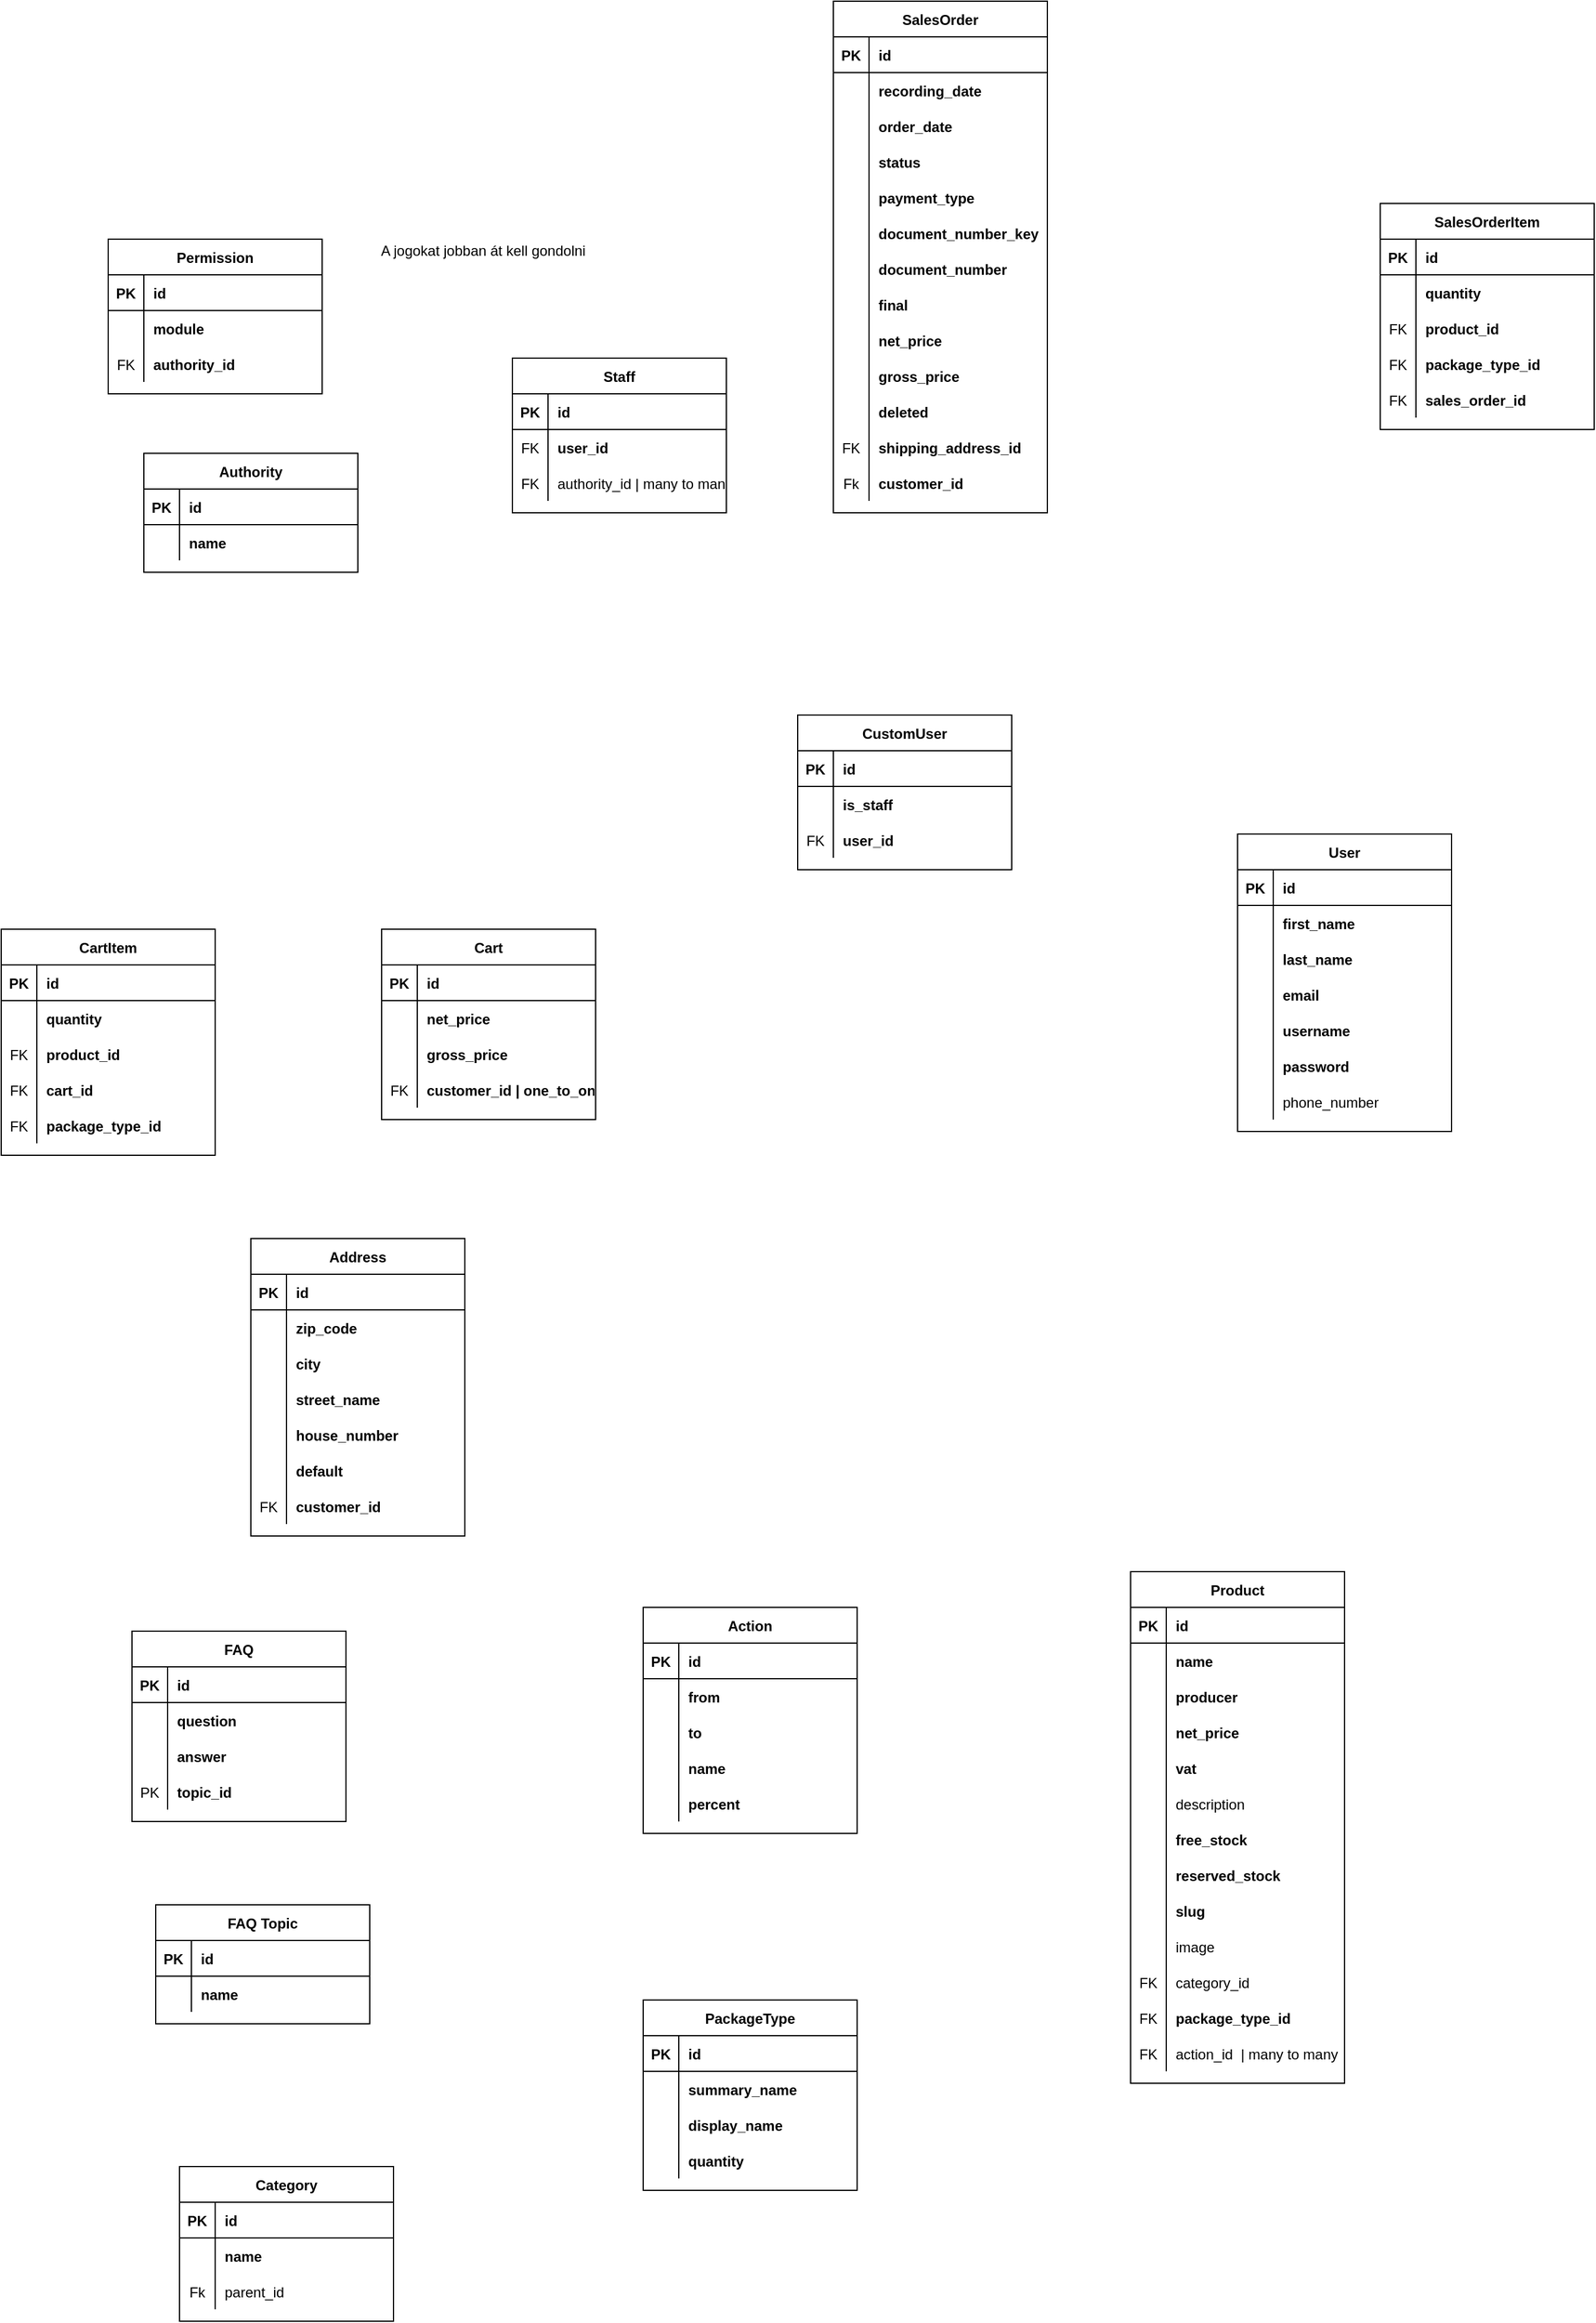 <mxfile version="16.6.5" type="device"><diagram id="R2lEEEUBdFMjLlhIrx00" name="Page-1"><mxGraphModel dx="101422" dy="754" grid="1" gridSize="10" guides="1" tooltips="1" connect="1" arrows="1" fold="1" page="1" pageScale="1" pageWidth="100000" pageHeight="200000" math="0" shadow="0" extFonts="Permanent Marker^https://fonts.googleapis.com/css?family=Permanent+Marker"><root><mxCell id="0"/><mxCell id="1" parent="0"/><mxCell id="Vwx5HujIj2o57vI5I0Dt-5" value="Category" style="shape=table;startSize=30;container=1;collapsible=1;childLayout=tableLayout;fixedRows=1;rowLines=0;fontStyle=1;align=center;resizeLast=1;strokeColor=default;strokeWidth=1;fillColor=default;" parent="1" vertex="1"><mxGeometry x="140" y="2050" width="180" height="130" as="geometry"><mxRectangle x="110" y="80" width="90" height="30" as="alternateBounds"/></mxGeometry></mxCell><mxCell id="Vwx5HujIj2o57vI5I0Dt-6" value="" style="shape=tableRow;horizontal=0;startSize=0;swimlaneHead=0;swimlaneBody=0;fillColor=none;collapsible=0;dropTarget=0;points=[[0,0.5],[1,0.5]];portConstraint=eastwest;top=0;left=0;right=0;bottom=1;strokeColor=default;strokeWidth=1;" parent="Vwx5HujIj2o57vI5I0Dt-5" vertex="1"><mxGeometry y="30" width="180" height="30" as="geometry"/></mxCell><mxCell id="Vwx5HujIj2o57vI5I0Dt-7" value="PK" style="shape=partialRectangle;connectable=0;fillColor=none;top=0;left=0;bottom=0;right=0;fontStyle=1;overflow=hidden;strokeColor=default;strokeWidth=1;" parent="Vwx5HujIj2o57vI5I0Dt-6" vertex="1"><mxGeometry width="30" height="30" as="geometry"><mxRectangle width="30" height="30" as="alternateBounds"/></mxGeometry></mxCell><mxCell id="Vwx5HujIj2o57vI5I0Dt-8" value="id" style="shape=partialRectangle;connectable=0;fillColor=none;top=0;left=0;bottom=0;right=0;align=left;spacingLeft=6;fontStyle=1;overflow=hidden;strokeColor=default;strokeWidth=1;" parent="Vwx5HujIj2o57vI5I0Dt-6" vertex="1"><mxGeometry x="30" width="150" height="30" as="geometry"><mxRectangle width="150" height="30" as="alternateBounds"/></mxGeometry></mxCell><mxCell id="Vwx5HujIj2o57vI5I0Dt-12" value="" style="shape=tableRow;horizontal=0;startSize=0;swimlaneHead=0;swimlaneBody=0;fillColor=none;collapsible=0;dropTarget=0;points=[[0,0.5],[1,0.5]];portConstraint=eastwest;top=0;left=0;right=0;bottom=0;strokeColor=default;strokeWidth=1;" parent="Vwx5HujIj2o57vI5I0Dt-5" vertex="1"><mxGeometry y="60" width="180" height="30" as="geometry"/></mxCell><mxCell id="Vwx5HujIj2o57vI5I0Dt-13" value="" style="shape=partialRectangle;connectable=0;fillColor=none;top=0;left=0;bottom=0;right=0;editable=1;overflow=hidden;strokeColor=default;strokeWidth=1;" parent="Vwx5HujIj2o57vI5I0Dt-12" vertex="1"><mxGeometry width="30" height="30" as="geometry"><mxRectangle width="30" height="30" as="alternateBounds"/></mxGeometry></mxCell><mxCell id="Vwx5HujIj2o57vI5I0Dt-14" value="name" style="shape=partialRectangle;connectable=0;fillColor=none;top=0;left=0;bottom=0;right=0;align=left;spacingLeft=6;overflow=hidden;strokeColor=default;strokeWidth=1;fontStyle=1" parent="Vwx5HujIj2o57vI5I0Dt-12" vertex="1"><mxGeometry x="30" width="150" height="30" as="geometry"><mxRectangle width="150" height="30" as="alternateBounds"/></mxGeometry></mxCell><mxCell id="Vwx5HujIj2o57vI5I0Dt-15" value="" style="shape=tableRow;horizontal=0;startSize=0;swimlaneHead=0;swimlaneBody=0;fillColor=none;collapsible=0;dropTarget=0;points=[[0,0.5],[1,0.5]];portConstraint=eastwest;top=0;left=0;right=0;bottom=0;strokeColor=default;strokeWidth=1;" parent="Vwx5HujIj2o57vI5I0Dt-5" vertex="1"><mxGeometry y="90" width="180" height="30" as="geometry"/></mxCell><mxCell id="Vwx5HujIj2o57vI5I0Dt-16" value="Fk" style="shape=partialRectangle;connectable=0;fillColor=none;top=0;left=0;bottom=0;right=0;editable=1;overflow=hidden;strokeColor=default;strokeWidth=1;" parent="Vwx5HujIj2o57vI5I0Dt-15" vertex="1"><mxGeometry width="30" height="30" as="geometry"><mxRectangle width="30" height="30" as="alternateBounds"/></mxGeometry></mxCell><mxCell id="Vwx5HujIj2o57vI5I0Dt-17" value="parent_id" style="shape=partialRectangle;connectable=0;fillColor=none;top=0;left=0;bottom=0;right=0;align=left;spacingLeft=6;overflow=hidden;strokeColor=default;strokeWidth=1;fontStyle=0" parent="Vwx5HujIj2o57vI5I0Dt-15" vertex="1"><mxGeometry x="30" width="150" height="30" as="geometry"><mxRectangle width="150" height="30" as="alternateBounds"/></mxGeometry></mxCell><mxCell id="Vwx5HujIj2o57vI5I0Dt-18" value="Product" style="shape=table;startSize=30;container=1;collapsible=1;childLayout=tableLayout;fixedRows=1;rowLines=0;fontStyle=1;align=center;resizeLast=1;strokeColor=default;strokeWidth=1;fillColor=default;" parent="1" vertex="1"><mxGeometry x="940" y="1550" width="180" height="430" as="geometry"><mxRectangle x="370" y="80" width="80" height="30" as="alternateBounds"/></mxGeometry></mxCell><mxCell id="Vwx5HujIj2o57vI5I0Dt-19" value="" style="shape=tableRow;horizontal=0;startSize=0;swimlaneHead=0;swimlaneBody=0;fillColor=none;collapsible=0;dropTarget=0;points=[[0,0.5],[1,0.5]];portConstraint=eastwest;top=0;left=0;right=0;bottom=1;strokeColor=default;strokeWidth=1;" parent="Vwx5HujIj2o57vI5I0Dt-18" vertex="1"><mxGeometry y="30" width="180" height="30" as="geometry"/></mxCell><mxCell id="Vwx5HujIj2o57vI5I0Dt-20" value="PK" style="shape=partialRectangle;connectable=0;fillColor=none;top=0;left=0;bottom=0;right=0;fontStyle=1;overflow=hidden;strokeColor=default;strokeWidth=1;" parent="Vwx5HujIj2o57vI5I0Dt-19" vertex="1"><mxGeometry width="30" height="30" as="geometry"><mxRectangle width="30" height="30" as="alternateBounds"/></mxGeometry></mxCell><mxCell id="Vwx5HujIj2o57vI5I0Dt-21" value="id" style="shape=partialRectangle;connectable=0;fillColor=none;top=0;left=0;bottom=0;right=0;align=left;spacingLeft=6;fontStyle=1;overflow=hidden;strokeColor=default;strokeWidth=1;" parent="Vwx5HujIj2o57vI5I0Dt-19" vertex="1"><mxGeometry x="30" width="150" height="30" as="geometry"><mxRectangle width="150" height="30" as="alternateBounds"/></mxGeometry></mxCell><mxCell id="Vwx5HujIj2o57vI5I0Dt-37" value="" style="shape=tableRow;horizontal=0;startSize=0;swimlaneHead=0;swimlaneBody=0;fillColor=none;collapsible=0;dropTarget=0;points=[[0,0.5],[1,0.5]];portConstraint=eastwest;top=0;left=0;right=0;bottom=0;strokeColor=default;strokeWidth=1;" parent="Vwx5HujIj2o57vI5I0Dt-18" vertex="1"><mxGeometry y="60" width="180" height="30" as="geometry"/></mxCell><mxCell id="Vwx5HujIj2o57vI5I0Dt-38" value="" style="shape=partialRectangle;connectable=0;fillColor=none;top=0;left=0;bottom=0;right=0;editable=1;overflow=hidden;strokeColor=default;strokeWidth=1;" parent="Vwx5HujIj2o57vI5I0Dt-37" vertex="1"><mxGeometry width="30" height="30" as="geometry"><mxRectangle width="30" height="30" as="alternateBounds"/></mxGeometry></mxCell><mxCell id="Vwx5HujIj2o57vI5I0Dt-39" value="name" style="shape=partialRectangle;connectable=0;fillColor=none;top=0;left=0;bottom=0;right=0;align=left;spacingLeft=6;overflow=hidden;strokeColor=default;strokeWidth=1;fontStyle=1" parent="Vwx5HujIj2o57vI5I0Dt-37" vertex="1"><mxGeometry x="30" width="150" height="30" as="geometry"><mxRectangle width="150" height="30" as="alternateBounds"/></mxGeometry></mxCell><mxCell id="Vwx5HujIj2o57vI5I0Dt-43" value="" style="shape=tableRow;horizontal=0;startSize=0;swimlaneHead=0;swimlaneBody=0;fillColor=none;collapsible=0;dropTarget=0;points=[[0,0.5],[1,0.5]];portConstraint=eastwest;top=0;left=0;right=0;bottom=0;strokeColor=default;strokeWidth=1;" parent="Vwx5HujIj2o57vI5I0Dt-18" vertex="1"><mxGeometry y="90" width="180" height="30" as="geometry"/></mxCell><mxCell id="Vwx5HujIj2o57vI5I0Dt-44" value="" style="shape=partialRectangle;connectable=0;fillColor=none;top=0;left=0;bottom=0;right=0;editable=1;overflow=hidden;strokeColor=default;strokeWidth=1;" parent="Vwx5HujIj2o57vI5I0Dt-43" vertex="1"><mxGeometry width="30" height="30" as="geometry"><mxRectangle width="30" height="30" as="alternateBounds"/></mxGeometry></mxCell><mxCell id="Vwx5HujIj2o57vI5I0Dt-45" value="producer" style="shape=partialRectangle;connectable=0;fillColor=none;top=0;left=0;bottom=0;right=0;align=left;spacingLeft=6;overflow=hidden;strokeColor=default;strokeWidth=1;fontStyle=1" parent="Vwx5HujIj2o57vI5I0Dt-43" vertex="1"><mxGeometry x="30" width="150" height="30" as="geometry"><mxRectangle width="150" height="30" as="alternateBounds"/></mxGeometry></mxCell><mxCell id="Vwx5HujIj2o57vI5I0Dt-46" value="" style="shape=tableRow;horizontal=0;startSize=0;swimlaneHead=0;swimlaneBody=0;fillColor=none;collapsible=0;dropTarget=0;points=[[0,0.5],[1,0.5]];portConstraint=eastwest;top=0;left=0;right=0;bottom=0;strokeColor=default;strokeWidth=1;" parent="Vwx5HujIj2o57vI5I0Dt-18" vertex="1"><mxGeometry y="120" width="180" height="30" as="geometry"/></mxCell><mxCell id="Vwx5HujIj2o57vI5I0Dt-47" value="" style="shape=partialRectangle;connectable=0;fillColor=none;top=0;left=0;bottom=0;right=0;editable=1;overflow=hidden;strokeColor=default;strokeWidth=1;" parent="Vwx5HujIj2o57vI5I0Dt-46" vertex="1"><mxGeometry width="30" height="30" as="geometry"><mxRectangle width="30" height="30" as="alternateBounds"/></mxGeometry></mxCell><mxCell id="Vwx5HujIj2o57vI5I0Dt-48" value="net_price" style="shape=partialRectangle;connectable=0;fillColor=none;top=0;left=0;bottom=0;right=0;align=left;spacingLeft=6;overflow=hidden;strokeColor=default;strokeWidth=1;fontStyle=1" parent="Vwx5HujIj2o57vI5I0Dt-46" vertex="1"><mxGeometry x="30" width="150" height="30" as="geometry"><mxRectangle width="150" height="30" as="alternateBounds"/></mxGeometry></mxCell><mxCell id="Vwx5HujIj2o57vI5I0Dt-49" value="" style="shape=tableRow;horizontal=0;startSize=0;swimlaneHead=0;swimlaneBody=0;fillColor=none;collapsible=0;dropTarget=0;points=[[0,0.5],[1,0.5]];portConstraint=eastwest;top=0;left=0;right=0;bottom=0;strokeColor=default;strokeWidth=1;" parent="Vwx5HujIj2o57vI5I0Dt-18" vertex="1"><mxGeometry y="150" width="180" height="30" as="geometry"/></mxCell><mxCell id="Vwx5HujIj2o57vI5I0Dt-50" value="" style="shape=partialRectangle;connectable=0;fillColor=none;top=0;left=0;bottom=0;right=0;editable=1;overflow=hidden;strokeColor=default;strokeWidth=1;" parent="Vwx5HujIj2o57vI5I0Dt-49" vertex="1"><mxGeometry width="30" height="30" as="geometry"><mxRectangle width="30" height="30" as="alternateBounds"/></mxGeometry></mxCell><mxCell id="Vwx5HujIj2o57vI5I0Dt-51" value="vat" style="shape=partialRectangle;connectable=0;fillColor=none;top=0;left=0;bottom=0;right=0;align=left;spacingLeft=6;overflow=hidden;strokeColor=default;strokeWidth=1;fontStyle=1" parent="Vwx5HujIj2o57vI5I0Dt-49" vertex="1"><mxGeometry x="30" width="150" height="30" as="geometry"><mxRectangle width="150" height="30" as="alternateBounds"/></mxGeometry></mxCell><mxCell id="Vwx5HujIj2o57vI5I0Dt-52" value="" style="shape=tableRow;horizontal=0;startSize=0;swimlaneHead=0;swimlaneBody=0;fillColor=none;collapsible=0;dropTarget=0;points=[[0,0.5],[1,0.5]];portConstraint=eastwest;top=0;left=0;right=0;bottom=0;strokeColor=default;strokeWidth=1;" parent="Vwx5HujIj2o57vI5I0Dt-18" vertex="1"><mxGeometry y="180" width="180" height="30" as="geometry"/></mxCell><mxCell id="Vwx5HujIj2o57vI5I0Dt-53" value="" style="shape=partialRectangle;connectable=0;fillColor=none;top=0;left=0;bottom=0;right=0;editable=1;overflow=hidden;strokeColor=default;strokeWidth=1;" parent="Vwx5HujIj2o57vI5I0Dt-52" vertex="1"><mxGeometry width="30" height="30" as="geometry"><mxRectangle width="30" height="30" as="alternateBounds"/></mxGeometry></mxCell><mxCell id="Vwx5HujIj2o57vI5I0Dt-54" value="description" style="shape=partialRectangle;connectable=0;fillColor=none;top=0;left=0;bottom=0;right=0;align=left;spacingLeft=6;overflow=hidden;strokeColor=default;strokeWidth=1;" parent="Vwx5HujIj2o57vI5I0Dt-52" vertex="1"><mxGeometry x="30" width="150" height="30" as="geometry"><mxRectangle width="150" height="30" as="alternateBounds"/></mxGeometry></mxCell><mxCell id="Vwx5HujIj2o57vI5I0Dt-55" value="" style="shape=tableRow;horizontal=0;startSize=0;swimlaneHead=0;swimlaneBody=0;fillColor=none;collapsible=0;dropTarget=0;points=[[0,0.5],[1,0.5]];portConstraint=eastwest;top=0;left=0;right=0;bottom=0;strokeColor=default;strokeWidth=1;" parent="Vwx5HujIj2o57vI5I0Dt-18" vertex="1"><mxGeometry y="210" width="180" height="30" as="geometry"/></mxCell><mxCell id="Vwx5HujIj2o57vI5I0Dt-56" value="" style="shape=partialRectangle;connectable=0;fillColor=none;top=0;left=0;bottom=0;right=0;editable=1;overflow=hidden;strokeColor=default;strokeWidth=1;" parent="Vwx5HujIj2o57vI5I0Dt-55" vertex="1"><mxGeometry width="30" height="30" as="geometry"><mxRectangle width="30" height="30" as="alternateBounds"/></mxGeometry></mxCell><mxCell id="Vwx5HujIj2o57vI5I0Dt-57" value="free_stock" style="shape=partialRectangle;connectable=0;fillColor=none;top=0;left=0;bottom=0;right=0;align=left;spacingLeft=6;overflow=hidden;strokeColor=default;strokeWidth=1;fontStyle=1" parent="Vwx5HujIj2o57vI5I0Dt-55" vertex="1"><mxGeometry x="30" width="150" height="30" as="geometry"><mxRectangle width="150" height="30" as="alternateBounds"/></mxGeometry></mxCell><mxCell id="Vwx5HujIj2o57vI5I0Dt-58" value="" style="shape=tableRow;horizontal=0;startSize=0;swimlaneHead=0;swimlaneBody=0;fillColor=none;collapsible=0;dropTarget=0;points=[[0,0.5],[1,0.5]];portConstraint=eastwest;top=0;left=0;right=0;bottom=0;strokeColor=default;strokeWidth=1;" parent="Vwx5HujIj2o57vI5I0Dt-18" vertex="1"><mxGeometry y="240" width="180" height="30" as="geometry"/></mxCell><mxCell id="Vwx5HujIj2o57vI5I0Dt-59" value="" style="shape=partialRectangle;connectable=0;fillColor=none;top=0;left=0;bottom=0;right=0;editable=1;overflow=hidden;strokeColor=default;strokeWidth=1;" parent="Vwx5HujIj2o57vI5I0Dt-58" vertex="1"><mxGeometry width="30" height="30" as="geometry"><mxRectangle width="30" height="30" as="alternateBounds"/></mxGeometry></mxCell><mxCell id="Vwx5HujIj2o57vI5I0Dt-60" value="reserved_stock" style="shape=partialRectangle;connectable=0;fillColor=none;top=0;left=0;bottom=0;right=0;align=left;spacingLeft=6;overflow=hidden;strokeColor=default;strokeWidth=1;fontStyle=1" parent="Vwx5HujIj2o57vI5I0Dt-58" vertex="1"><mxGeometry x="30" width="150" height="30" as="geometry"><mxRectangle width="150" height="30" as="alternateBounds"/></mxGeometry></mxCell><mxCell id="wjkvNhKgLYCfPKLHiqa1-35" value="" style="shape=tableRow;horizontal=0;startSize=0;swimlaneHead=0;swimlaneBody=0;fillColor=none;collapsible=0;dropTarget=0;points=[[0,0.5],[1,0.5]];portConstraint=eastwest;top=0;left=0;right=0;bottom=0;strokeColor=default;strokeWidth=1;" parent="Vwx5HujIj2o57vI5I0Dt-18" vertex="1"><mxGeometry y="270" width="180" height="30" as="geometry"/></mxCell><mxCell id="wjkvNhKgLYCfPKLHiqa1-36" value="" style="shape=partialRectangle;connectable=0;fillColor=none;top=0;left=0;bottom=0;right=0;editable=1;overflow=hidden;strokeColor=default;strokeWidth=1;" parent="wjkvNhKgLYCfPKLHiqa1-35" vertex="1"><mxGeometry width="30" height="30" as="geometry"><mxRectangle width="30" height="30" as="alternateBounds"/></mxGeometry></mxCell><mxCell id="wjkvNhKgLYCfPKLHiqa1-37" value="slug" style="shape=partialRectangle;connectable=0;fillColor=none;top=0;left=0;bottom=0;right=0;align=left;spacingLeft=6;overflow=hidden;strokeColor=default;strokeWidth=1;fontStyle=1" parent="wjkvNhKgLYCfPKLHiqa1-35" vertex="1"><mxGeometry x="30" width="150" height="30" as="geometry"><mxRectangle width="150" height="30" as="alternateBounds"/></mxGeometry></mxCell><mxCell id="wjkvNhKgLYCfPKLHiqa1-38" value="" style="shape=tableRow;horizontal=0;startSize=0;swimlaneHead=0;swimlaneBody=0;fillColor=none;collapsible=0;dropTarget=0;points=[[0,0.5],[1,0.5]];portConstraint=eastwest;top=0;left=0;right=0;bottom=0;strokeColor=default;strokeWidth=1;" parent="Vwx5HujIj2o57vI5I0Dt-18" vertex="1"><mxGeometry y="300" width="180" height="30" as="geometry"/></mxCell><mxCell id="wjkvNhKgLYCfPKLHiqa1-39" value="" style="shape=partialRectangle;connectable=0;fillColor=none;top=0;left=0;bottom=0;right=0;editable=1;overflow=hidden;strokeColor=default;strokeWidth=1;" parent="wjkvNhKgLYCfPKLHiqa1-38" vertex="1"><mxGeometry width="30" height="30" as="geometry"><mxRectangle width="30" height="30" as="alternateBounds"/></mxGeometry></mxCell><mxCell id="wjkvNhKgLYCfPKLHiqa1-40" value="image" style="shape=partialRectangle;connectable=0;fillColor=none;top=0;left=0;bottom=0;right=0;align=left;spacingLeft=6;overflow=hidden;strokeColor=default;strokeWidth=1;fontStyle=0" parent="wjkvNhKgLYCfPKLHiqa1-38" vertex="1"><mxGeometry x="30" width="150" height="30" as="geometry"><mxRectangle width="150" height="30" as="alternateBounds"/></mxGeometry></mxCell><mxCell id="wjkvNhKgLYCfPKLHiqa1-32" value="" style="shape=tableRow;horizontal=0;startSize=0;swimlaneHead=0;swimlaneBody=0;fillColor=none;collapsible=0;dropTarget=0;points=[[0,0.5],[1,0.5]];portConstraint=eastwest;top=0;left=0;right=0;bottom=0;strokeColor=default;strokeWidth=1;" parent="Vwx5HujIj2o57vI5I0Dt-18" vertex="1"><mxGeometry y="330" width="180" height="30" as="geometry"/></mxCell><mxCell id="wjkvNhKgLYCfPKLHiqa1-33" value="FK" style="shape=partialRectangle;connectable=0;fillColor=none;top=0;left=0;bottom=0;right=0;editable=1;overflow=hidden;strokeColor=default;strokeWidth=1;" parent="wjkvNhKgLYCfPKLHiqa1-32" vertex="1"><mxGeometry width="30" height="30" as="geometry"><mxRectangle width="30" height="30" as="alternateBounds"/></mxGeometry></mxCell><mxCell id="wjkvNhKgLYCfPKLHiqa1-34" value="category_id" style="shape=partialRectangle;connectable=0;fillColor=none;top=0;left=0;bottom=0;right=0;align=left;spacingLeft=6;overflow=hidden;strokeColor=default;strokeWidth=1;fontStyle=0" parent="wjkvNhKgLYCfPKLHiqa1-32" vertex="1"><mxGeometry x="30" width="150" height="30" as="geometry"><mxRectangle width="150" height="30" as="alternateBounds"/></mxGeometry></mxCell><mxCell id="Vwx5HujIj2o57vI5I0Dt-219" value="" style="shape=tableRow;horizontal=0;startSize=0;swimlaneHead=0;swimlaneBody=0;fillColor=none;collapsible=0;dropTarget=0;points=[[0,0.5],[1,0.5]];portConstraint=eastwest;top=0;left=0;right=0;bottom=0;strokeColor=default;strokeWidth=1;" parent="Vwx5HujIj2o57vI5I0Dt-18" vertex="1"><mxGeometry y="360" width="180" height="30" as="geometry"/></mxCell><mxCell id="Vwx5HujIj2o57vI5I0Dt-220" value="FK" style="shape=partialRectangle;connectable=0;fillColor=none;top=0;left=0;bottom=0;right=0;editable=1;overflow=hidden;strokeColor=default;strokeWidth=1;" parent="Vwx5HujIj2o57vI5I0Dt-219" vertex="1"><mxGeometry width="30" height="30" as="geometry"><mxRectangle width="30" height="30" as="alternateBounds"/></mxGeometry></mxCell><mxCell id="Vwx5HujIj2o57vI5I0Dt-221" value="package_type_id" style="shape=partialRectangle;connectable=0;fillColor=none;top=0;left=0;bottom=0;right=0;align=left;spacingLeft=6;overflow=hidden;strokeColor=default;strokeWidth=1;fontStyle=1" parent="Vwx5HujIj2o57vI5I0Dt-219" vertex="1"><mxGeometry x="30" width="150" height="30" as="geometry"><mxRectangle width="150" height="30" as="alternateBounds"/></mxGeometry></mxCell><mxCell id="Vwx5HujIj2o57vI5I0Dt-61" value="" style="shape=tableRow;horizontal=0;startSize=0;swimlaneHead=0;swimlaneBody=0;fillColor=none;collapsible=0;dropTarget=0;points=[[0,0.5],[1,0.5]];portConstraint=eastwest;top=0;left=0;right=0;bottom=0;strokeColor=default;strokeWidth=1;" parent="Vwx5HujIj2o57vI5I0Dt-18" vertex="1"><mxGeometry y="390" width="180" height="30" as="geometry"/></mxCell><mxCell id="Vwx5HujIj2o57vI5I0Dt-62" value="FK" style="shape=partialRectangle;connectable=0;fillColor=none;top=0;left=0;bottom=0;right=0;editable=1;overflow=hidden;strokeColor=default;strokeWidth=1;" parent="Vwx5HujIj2o57vI5I0Dt-61" vertex="1"><mxGeometry width="30" height="30" as="geometry"><mxRectangle width="30" height="30" as="alternateBounds"/></mxGeometry></mxCell><mxCell id="Vwx5HujIj2o57vI5I0Dt-63" value="action_id  | many to many" style="shape=partialRectangle;connectable=0;fillColor=none;top=0;left=0;bottom=0;right=0;align=left;spacingLeft=6;overflow=hidden;strokeColor=default;strokeWidth=1;" parent="Vwx5HujIj2o57vI5I0Dt-61" vertex="1"><mxGeometry x="30" width="150" height="30" as="geometry"><mxRectangle width="150" height="30" as="alternateBounds"/></mxGeometry></mxCell><mxCell id="Vwx5HujIj2o57vI5I0Dt-64" value="Action" style="shape=table;startSize=30;container=1;collapsible=1;childLayout=tableLayout;fixedRows=1;rowLines=0;fontStyle=1;align=center;resizeLast=1;strokeColor=default;strokeWidth=1;fillColor=default;" parent="1" vertex="1"><mxGeometry x="530" y="1580" width="180" height="190" as="geometry"><mxRectangle x="110" y="80" width="90" height="30" as="alternateBounds"/></mxGeometry></mxCell><mxCell id="Vwx5HujIj2o57vI5I0Dt-65" value="" style="shape=tableRow;horizontal=0;startSize=0;swimlaneHead=0;swimlaneBody=0;fillColor=none;collapsible=0;dropTarget=0;points=[[0,0.5],[1,0.5]];portConstraint=eastwest;top=0;left=0;right=0;bottom=1;strokeColor=default;strokeWidth=1;" parent="Vwx5HujIj2o57vI5I0Dt-64" vertex="1"><mxGeometry y="30" width="180" height="30" as="geometry"/></mxCell><mxCell id="Vwx5HujIj2o57vI5I0Dt-66" value="PK" style="shape=partialRectangle;connectable=0;fillColor=none;top=0;left=0;bottom=0;right=0;fontStyle=1;overflow=hidden;strokeColor=default;strokeWidth=1;" parent="Vwx5HujIj2o57vI5I0Dt-65" vertex="1"><mxGeometry width="30" height="30" as="geometry"><mxRectangle width="30" height="30" as="alternateBounds"/></mxGeometry></mxCell><mxCell id="Vwx5HujIj2o57vI5I0Dt-67" value="id" style="shape=partialRectangle;connectable=0;fillColor=none;top=0;left=0;bottom=0;right=0;align=left;spacingLeft=6;fontStyle=1;overflow=hidden;strokeColor=default;strokeWidth=1;" parent="Vwx5HujIj2o57vI5I0Dt-65" vertex="1"><mxGeometry x="30" width="150" height="30" as="geometry"><mxRectangle width="150" height="30" as="alternateBounds"/></mxGeometry></mxCell><mxCell id="Vwx5HujIj2o57vI5I0Dt-68" value="" style="shape=tableRow;horizontal=0;startSize=0;swimlaneHead=0;swimlaneBody=0;fillColor=none;collapsible=0;dropTarget=0;points=[[0,0.5],[1,0.5]];portConstraint=eastwest;top=0;left=0;right=0;bottom=0;strokeColor=default;strokeWidth=1;" parent="Vwx5HujIj2o57vI5I0Dt-64" vertex="1"><mxGeometry y="60" width="180" height="30" as="geometry"/></mxCell><mxCell id="Vwx5HujIj2o57vI5I0Dt-69" value="" style="shape=partialRectangle;connectable=0;fillColor=none;top=0;left=0;bottom=0;right=0;editable=1;overflow=hidden;strokeColor=default;strokeWidth=1;" parent="Vwx5HujIj2o57vI5I0Dt-68" vertex="1"><mxGeometry width="30" height="30" as="geometry"><mxRectangle width="30" height="30" as="alternateBounds"/></mxGeometry></mxCell><mxCell id="Vwx5HujIj2o57vI5I0Dt-70" value="from" style="shape=partialRectangle;connectable=0;fillColor=none;top=0;left=0;bottom=0;right=0;align=left;spacingLeft=6;overflow=hidden;strokeColor=default;strokeWidth=1;fontStyle=1" parent="Vwx5HujIj2o57vI5I0Dt-68" vertex="1"><mxGeometry x="30" width="150" height="30" as="geometry"><mxRectangle width="150" height="30" as="alternateBounds"/></mxGeometry></mxCell><mxCell id="Vwx5HujIj2o57vI5I0Dt-71" value="" style="shape=tableRow;horizontal=0;startSize=0;swimlaneHead=0;swimlaneBody=0;fillColor=none;collapsible=0;dropTarget=0;points=[[0,0.5],[1,0.5]];portConstraint=eastwest;top=0;left=0;right=0;bottom=0;strokeColor=default;strokeWidth=1;" parent="Vwx5HujIj2o57vI5I0Dt-64" vertex="1"><mxGeometry y="90" width="180" height="30" as="geometry"/></mxCell><mxCell id="Vwx5HujIj2o57vI5I0Dt-72" value="" style="shape=partialRectangle;connectable=0;fillColor=none;top=0;left=0;bottom=0;right=0;editable=1;overflow=hidden;strokeColor=default;strokeWidth=1;" parent="Vwx5HujIj2o57vI5I0Dt-71" vertex="1"><mxGeometry width="30" height="30" as="geometry"><mxRectangle width="30" height="30" as="alternateBounds"/></mxGeometry></mxCell><mxCell id="Vwx5HujIj2o57vI5I0Dt-73" value="to" style="shape=partialRectangle;connectable=0;fillColor=none;top=0;left=0;bottom=0;right=0;align=left;spacingLeft=6;overflow=hidden;strokeColor=default;strokeWidth=1;fontStyle=1" parent="Vwx5HujIj2o57vI5I0Dt-71" vertex="1"><mxGeometry x="30" width="150" height="30" as="geometry"><mxRectangle width="150" height="30" as="alternateBounds"/></mxGeometry></mxCell><mxCell id="Vwx5HujIj2o57vI5I0Dt-74" value="" style="shape=tableRow;horizontal=0;startSize=0;swimlaneHead=0;swimlaneBody=0;fillColor=none;collapsible=0;dropTarget=0;points=[[0,0.5],[1,0.5]];portConstraint=eastwest;top=0;left=0;right=0;bottom=0;strokeColor=default;strokeWidth=1;" parent="Vwx5HujIj2o57vI5I0Dt-64" vertex="1"><mxGeometry y="120" width="180" height="30" as="geometry"/></mxCell><mxCell id="Vwx5HujIj2o57vI5I0Dt-75" value="" style="shape=partialRectangle;connectable=0;fillColor=none;top=0;left=0;bottom=0;right=0;editable=1;overflow=hidden;strokeColor=default;strokeWidth=1;" parent="Vwx5HujIj2o57vI5I0Dt-74" vertex="1"><mxGeometry width="30" height="30" as="geometry"><mxRectangle width="30" height="30" as="alternateBounds"/></mxGeometry></mxCell><mxCell id="Vwx5HujIj2o57vI5I0Dt-76" value="name" style="shape=partialRectangle;connectable=0;fillColor=none;top=0;left=0;bottom=0;right=0;align=left;spacingLeft=6;overflow=hidden;strokeColor=default;strokeWidth=1;fontStyle=1" parent="Vwx5HujIj2o57vI5I0Dt-74" vertex="1"><mxGeometry x="30" width="150" height="30" as="geometry"><mxRectangle width="150" height="30" as="alternateBounds"/></mxGeometry></mxCell><mxCell id="wjkvNhKgLYCfPKLHiqa1-29" value="" style="shape=tableRow;horizontal=0;startSize=0;swimlaneHead=0;swimlaneBody=0;fillColor=none;collapsible=0;dropTarget=0;points=[[0,0.5],[1,0.5]];portConstraint=eastwest;top=0;left=0;right=0;bottom=0;strokeColor=default;strokeWidth=1;" parent="Vwx5HujIj2o57vI5I0Dt-64" vertex="1"><mxGeometry y="150" width="180" height="30" as="geometry"/></mxCell><mxCell id="wjkvNhKgLYCfPKLHiqa1-30" value="" style="shape=partialRectangle;connectable=0;fillColor=none;top=0;left=0;bottom=0;right=0;editable=1;overflow=hidden;strokeColor=default;strokeWidth=1;" parent="wjkvNhKgLYCfPKLHiqa1-29" vertex="1"><mxGeometry width="30" height="30" as="geometry"><mxRectangle width="30" height="30" as="alternateBounds"/></mxGeometry></mxCell><mxCell id="wjkvNhKgLYCfPKLHiqa1-31" value="percent" style="shape=partialRectangle;connectable=0;fillColor=none;top=0;left=0;bottom=0;right=0;align=left;spacingLeft=6;overflow=hidden;strokeColor=default;strokeWidth=1;fontStyle=1" parent="wjkvNhKgLYCfPKLHiqa1-29" vertex="1"><mxGeometry x="30" width="150" height="30" as="geometry"><mxRectangle width="150" height="30" as="alternateBounds"/></mxGeometry></mxCell><mxCell id="Vwx5HujIj2o57vI5I0Dt-100" value="CustomUser" style="shape=table;startSize=30;container=1;collapsible=1;childLayout=tableLayout;fixedRows=1;rowLines=0;fontStyle=1;align=center;resizeLast=1;strokeColor=default;strokeWidth=1;fillColor=default;" parent="1" vertex="1"><mxGeometry x="660" y="830" width="180" height="130" as="geometry"><mxRectangle x="110" y="80" width="90" height="30" as="alternateBounds"/></mxGeometry></mxCell><mxCell id="Vwx5HujIj2o57vI5I0Dt-101" value="" style="shape=tableRow;horizontal=0;startSize=0;swimlaneHead=0;swimlaneBody=0;fillColor=none;collapsible=0;dropTarget=0;points=[[0,0.5],[1,0.5]];portConstraint=eastwest;top=0;left=0;right=0;bottom=1;strokeColor=default;strokeWidth=1;" parent="Vwx5HujIj2o57vI5I0Dt-100" vertex="1"><mxGeometry y="30" width="180" height="30" as="geometry"/></mxCell><mxCell id="Vwx5HujIj2o57vI5I0Dt-102" value="PK" style="shape=partialRectangle;connectable=0;fillColor=none;top=0;left=0;bottom=0;right=0;fontStyle=1;overflow=hidden;strokeColor=default;strokeWidth=1;" parent="Vwx5HujIj2o57vI5I0Dt-101" vertex="1"><mxGeometry width="30" height="30" as="geometry"><mxRectangle width="30" height="30" as="alternateBounds"/></mxGeometry></mxCell><mxCell id="Vwx5HujIj2o57vI5I0Dt-103" value="id" style="shape=partialRectangle;connectable=0;fillColor=none;top=0;left=0;bottom=0;right=0;align=left;spacingLeft=6;fontStyle=1;overflow=hidden;strokeColor=default;strokeWidth=1;" parent="Vwx5HujIj2o57vI5I0Dt-101" vertex="1"><mxGeometry x="30" width="150" height="30" as="geometry"><mxRectangle width="150" height="30" as="alternateBounds"/></mxGeometry></mxCell><mxCell id="Vwx5HujIj2o57vI5I0Dt-104" value="" style="shape=tableRow;horizontal=0;startSize=0;swimlaneHead=0;swimlaneBody=0;fillColor=none;collapsible=0;dropTarget=0;points=[[0,0.5],[1,0.5]];portConstraint=eastwest;top=0;left=0;right=0;bottom=0;strokeColor=default;strokeWidth=1;" parent="Vwx5HujIj2o57vI5I0Dt-100" vertex="1"><mxGeometry y="60" width="180" height="30" as="geometry"/></mxCell><mxCell id="Vwx5HujIj2o57vI5I0Dt-105" value="" style="shape=partialRectangle;connectable=0;fillColor=none;top=0;left=0;bottom=0;right=0;editable=1;overflow=hidden;strokeColor=default;strokeWidth=1;" parent="Vwx5HujIj2o57vI5I0Dt-104" vertex="1"><mxGeometry width="30" height="30" as="geometry"><mxRectangle width="30" height="30" as="alternateBounds"/></mxGeometry></mxCell><mxCell id="Vwx5HujIj2o57vI5I0Dt-106" value="is_staff" style="shape=partialRectangle;connectable=0;fillColor=none;top=0;left=0;bottom=0;right=0;align=left;spacingLeft=6;overflow=hidden;strokeColor=default;strokeWidth=1;fontStyle=1" parent="Vwx5HujIj2o57vI5I0Dt-104" vertex="1"><mxGeometry x="30" width="150" height="30" as="geometry"><mxRectangle width="150" height="30" as="alternateBounds"/></mxGeometry></mxCell><mxCell id="Vwx5HujIj2o57vI5I0Dt-203" value="" style="shape=tableRow;horizontal=0;startSize=0;swimlaneHead=0;swimlaneBody=0;fillColor=none;collapsible=0;dropTarget=0;points=[[0,0.5],[1,0.5]];portConstraint=eastwest;top=0;left=0;right=0;bottom=0;strokeColor=default;strokeWidth=1;" parent="Vwx5HujIj2o57vI5I0Dt-100" vertex="1"><mxGeometry y="90" width="180" height="30" as="geometry"/></mxCell><mxCell id="Vwx5HujIj2o57vI5I0Dt-204" value="FK" style="shape=partialRectangle;connectable=0;fillColor=none;top=0;left=0;bottom=0;right=0;editable=1;overflow=hidden;strokeColor=default;strokeWidth=1;" parent="Vwx5HujIj2o57vI5I0Dt-203" vertex="1"><mxGeometry width="30" height="30" as="geometry"><mxRectangle width="30" height="30" as="alternateBounds"/></mxGeometry></mxCell><mxCell id="Vwx5HujIj2o57vI5I0Dt-205" value="user_id" style="shape=partialRectangle;connectable=0;fillColor=none;top=0;left=0;bottom=0;right=0;align=left;spacingLeft=6;overflow=hidden;strokeColor=default;strokeWidth=1;fontStyle=1" parent="Vwx5HujIj2o57vI5I0Dt-203" vertex="1"><mxGeometry x="30" width="150" height="30" as="geometry"><mxRectangle width="150" height="30" as="alternateBounds"/></mxGeometry></mxCell><mxCell id="Vwx5HujIj2o57vI5I0Dt-119" value="Address" style="shape=table;startSize=30;container=1;collapsible=1;childLayout=tableLayout;fixedRows=1;rowLines=0;fontStyle=1;align=center;resizeLast=1;strokeColor=default;strokeWidth=1;fillColor=default;" parent="1" vertex="1"><mxGeometry x="200" y="1270" width="180" height="250" as="geometry"><mxRectangle x="110" y="80" width="90" height="30" as="alternateBounds"/></mxGeometry></mxCell><mxCell id="Vwx5HujIj2o57vI5I0Dt-120" value="" style="shape=tableRow;horizontal=0;startSize=0;swimlaneHead=0;swimlaneBody=0;fillColor=none;collapsible=0;dropTarget=0;points=[[0,0.5],[1,0.5]];portConstraint=eastwest;top=0;left=0;right=0;bottom=1;strokeColor=default;strokeWidth=1;" parent="Vwx5HujIj2o57vI5I0Dt-119" vertex="1"><mxGeometry y="30" width="180" height="30" as="geometry"/></mxCell><mxCell id="Vwx5HujIj2o57vI5I0Dt-121" value="PK" style="shape=partialRectangle;connectable=0;fillColor=none;top=0;left=0;bottom=0;right=0;fontStyle=1;overflow=hidden;strokeColor=default;strokeWidth=1;" parent="Vwx5HujIj2o57vI5I0Dt-120" vertex="1"><mxGeometry width="30" height="30" as="geometry"><mxRectangle width="30" height="30" as="alternateBounds"/></mxGeometry></mxCell><mxCell id="Vwx5HujIj2o57vI5I0Dt-122" value="id" style="shape=partialRectangle;connectable=0;fillColor=none;top=0;left=0;bottom=0;right=0;align=left;spacingLeft=6;fontStyle=1;overflow=hidden;strokeColor=default;strokeWidth=1;" parent="Vwx5HujIj2o57vI5I0Dt-120" vertex="1"><mxGeometry x="30" width="150" height="30" as="geometry"><mxRectangle width="150" height="30" as="alternateBounds"/></mxGeometry></mxCell><mxCell id="Vwx5HujIj2o57vI5I0Dt-135" value="" style="shape=tableRow;horizontal=0;startSize=0;swimlaneHead=0;swimlaneBody=0;fillColor=none;collapsible=0;dropTarget=0;points=[[0,0.5],[1,0.5]];portConstraint=eastwest;top=0;left=0;right=0;bottom=0;strokeColor=default;strokeWidth=1;" parent="Vwx5HujIj2o57vI5I0Dt-119" vertex="1"><mxGeometry y="60" width="180" height="30" as="geometry"/></mxCell><mxCell id="Vwx5HujIj2o57vI5I0Dt-136" value="" style="shape=partialRectangle;connectable=0;fillColor=none;top=0;left=0;bottom=0;right=0;editable=1;overflow=hidden;strokeColor=default;strokeWidth=1;" parent="Vwx5HujIj2o57vI5I0Dt-135" vertex="1"><mxGeometry width="30" height="30" as="geometry"><mxRectangle width="30" height="30" as="alternateBounds"/></mxGeometry></mxCell><mxCell id="Vwx5HujIj2o57vI5I0Dt-137" value="zip_code" style="shape=partialRectangle;connectable=0;fillColor=none;top=0;left=0;bottom=0;right=0;align=left;spacingLeft=6;overflow=hidden;strokeColor=default;strokeWidth=1;fontStyle=1" parent="Vwx5HujIj2o57vI5I0Dt-135" vertex="1"><mxGeometry x="30" width="150" height="30" as="geometry"><mxRectangle width="150" height="30" as="alternateBounds"/></mxGeometry></mxCell><mxCell id="Vwx5HujIj2o57vI5I0Dt-132" value="" style="shape=tableRow;horizontal=0;startSize=0;swimlaneHead=0;swimlaneBody=0;fillColor=none;collapsible=0;dropTarget=0;points=[[0,0.5],[1,0.5]];portConstraint=eastwest;top=0;left=0;right=0;bottom=0;strokeColor=default;strokeWidth=1;" parent="Vwx5HujIj2o57vI5I0Dt-119" vertex="1"><mxGeometry y="90" width="180" height="30" as="geometry"/></mxCell><mxCell id="Vwx5HujIj2o57vI5I0Dt-133" value="" style="shape=partialRectangle;connectable=0;fillColor=none;top=0;left=0;bottom=0;right=0;editable=1;overflow=hidden;strokeColor=default;strokeWidth=1;" parent="Vwx5HujIj2o57vI5I0Dt-132" vertex="1"><mxGeometry width="30" height="30" as="geometry"><mxRectangle width="30" height="30" as="alternateBounds"/></mxGeometry></mxCell><mxCell id="Vwx5HujIj2o57vI5I0Dt-134" value="city" style="shape=partialRectangle;connectable=0;fillColor=none;top=0;left=0;bottom=0;right=0;align=left;spacingLeft=6;overflow=hidden;strokeColor=default;strokeWidth=1;fontStyle=1" parent="Vwx5HujIj2o57vI5I0Dt-132" vertex="1"><mxGeometry x="30" width="150" height="30" as="geometry"><mxRectangle width="150" height="30" as="alternateBounds"/></mxGeometry></mxCell><mxCell id="Vwx5HujIj2o57vI5I0Dt-141" value="" style="shape=tableRow;horizontal=0;startSize=0;swimlaneHead=0;swimlaneBody=0;fillColor=none;collapsible=0;dropTarget=0;points=[[0,0.5],[1,0.5]];portConstraint=eastwest;top=0;left=0;right=0;bottom=0;strokeColor=default;strokeWidth=1;" parent="Vwx5HujIj2o57vI5I0Dt-119" vertex="1"><mxGeometry y="120" width="180" height="30" as="geometry"/></mxCell><mxCell id="Vwx5HujIj2o57vI5I0Dt-142" value="" style="shape=partialRectangle;connectable=0;fillColor=none;top=0;left=0;bottom=0;right=0;editable=1;overflow=hidden;strokeColor=default;strokeWidth=1;" parent="Vwx5HujIj2o57vI5I0Dt-141" vertex="1"><mxGeometry width="30" height="30" as="geometry"><mxRectangle width="30" height="30" as="alternateBounds"/></mxGeometry></mxCell><mxCell id="Vwx5HujIj2o57vI5I0Dt-143" value="street_name" style="shape=partialRectangle;connectable=0;fillColor=none;top=0;left=0;bottom=0;right=0;align=left;spacingLeft=6;overflow=hidden;strokeColor=default;strokeWidth=1;fontStyle=1" parent="Vwx5HujIj2o57vI5I0Dt-141" vertex="1"><mxGeometry x="30" width="150" height="30" as="geometry"><mxRectangle width="150" height="30" as="alternateBounds"/></mxGeometry></mxCell><mxCell id="Vwx5HujIj2o57vI5I0Dt-144" value="" style="shape=tableRow;horizontal=0;startSize=0;swimlaneHead=0;swimlaneBody=0;fillColor=none;collapsible=0;dropTarget=0;points=[[0,0.5],[1,0.5]];portConstraint=eastwest;top=0;left=0;right=0;bottom=0;strokeColor=default;strokeWidth=1;" parent="Vwx5HujIj2o57vI5I0Dt-119" vertex="1"><mxGeometry y="150" width="180" height="30" as="geometry"/></mxCell><mxCell id="Vwx5HujIj2o57vI5I0Dt-145" value="" style="shape=partialRectangle;connectable=0;fillColor=none;top=0;left=0;bottom=0;right=0;editable=1;overflow=hidden;strokeColor=default;strokeWidth=1;" parent="Vwx5HujIj2o57vI5I0Dt-144" vertex="1"><mxGeometry width="30" height="30" as="geometry"><mxRectangle width="30" height="30" as="alternateBounds"/></mxGeometry></mxCell><mxCell id="Vwx5HujIj2o57vI5I0Dt-146" value="house_number" style="shape=partialRectangle;connectable=0;fillColor=none;top=0;left=0;bottom=0;right=0;align=left;spacingLeft=6;overflow=hidden;strokeColor=default;strokeWidth=1;fontStyle=1" parent="Vwx5HujIj2o57vI5I0Dt-144" vertex="1"><mxGeometry x="30" width="150" height="30" as="geometry"><mxRectangle width="150" height="30" as="alternateBounds"/></mxGeometry></mxCell><mxCell id="Vwx5HujIj2o57vI5I0Dt-138" value="" style="shape=tableRow;horizontal=0;startSize=0;swimlaneHead=0;swimlaneBody=0;fillColor=none;collapsible=0;dropTarget=0;points=[[0,0.5],[1,0.5]];portConstraint=eastwest;top=0;left=0;right=0;bottom=0;strokeColor=default;strokeWidth=1;" parent="Vwx5HujIj2o57vI5I0Dt-119" vertex="1"><mxGeometry y="180" width="180" height="30" as="geometry"/></mxCell><mxCell id="Vwx5HujIj2o57vI5I0Dt-139" value="" style="shape=partialRectangle;connectable=0;fillColor=none;top=0;left=0;bottom=0;right=0;editable=1;overflow=hidden;strokeColor=default;strokeWidth=1;" parent="Vwx5HujIj2o57vI5I0Dt-138" vertex="1"><mxGeometry width="30" height="30" as="geometry"><mxRectangle width="30" height="30" as="alternateBounds"/></mxGeometry></mxCell><mxCell id="Vwx5HujIj2o57vI5I0Dt-140" value="default" style="shape=partialRectangle;connectable=0;fillColor=none;top=0;left=0;bottom=0;right=0;align=left;spacingLeft=6;overflow=hidden;strokeColor=default;strokeWidth=1;fontStyle=1" parent="Vwx5HujIj2o57vI5I0Dt-138" vertex="1"><mxGeometry x="30" width="150" height="30" as="geometry"><mxRectangle width="150" height="30" as="alternateBounds"/></mxGeometry></mxCell><mxCell id="Vwx5HujIj2o57vI5I0Dt-123" value="" style="shape=tableRow;horizontal=0;startSize=0;swimlaneHead=0;swimlaneBody=0;fillColor=none;collapsible=0;dropTarget=0;points=[[0,0.5],[1,0.5]];portConstraint=eastwest;top=0;left=0;right=0;bottom=0;strokeColor=default;strokeWidth=1;" parent="Vwx5HujIj2o57vI5I0Dt-119" vertex="1"><mxGeometry y="210" width="180" height="30" as="geometry"/></mxCell><mxCell id="Vwx5HujIj2o57vI5I0Dt-124" value="FK" style="shape=partialRectangle;connectable=0;fillColor=none;top=0;left=0;bottom=0;right=0;editable=1;overflow=hidden;strokeColor=default;strokeWidth=1;" parent="Vwx5HujIj2o57vI5I0Dt-123" vertex="1"><mxGeometry width="30" height="30" as="geometry"><mxRectangle width="30" height="30" as="alternateBounds"/></mxGeometry></mxCell><mxCell id="Vwx5HujIj2o57vI5I0Dt-125" value="customer_id" style="shape=partialRectangle;connectable=0;fillColor=none;top=0;left=0;bottom=0;right=0;align=left;spacingLeft=6;overflow=hidden;strokeColor=default;strokeWidth=1;fontStyle=1" parent="Vwx5HujIj2o57vI5I0Dt-123" vertex="1"><mxGeometry x="30" width="150" height="30" as="geometry"><mxRectangle width="150" height="30" as="alternateBounds"/></mxGeometry></mxCell><mxCell id="Vwx5HujIj2o57vI5I0Dt-163" value="User" style="shape=table;startSize=30;container=1;collapsible=1;childLayout=tableLayout;fixedRows=1;rowLines=0;fontStyle=1;align=center;resizeLast=1;strokeColor=default;strokeWidth=1;fillColor=default;" parent="1" vertex="1"><mxGeometry x="1030" y="930" width="180" height="250" as="geometry"><mxRectangle x="110" y="80" width="90" height="30" as="alternateBounds"/></mxGeometry></mxCell><mxCell id="Vwx5HujIj2o57vI5I0Dt-164" value="" style="shape=tableRow;horizontal=0;startSize=0;swimlaneHead=0;swimlaneBody=0;fillColor=none;collapsible=0;dropTarget=0;points=[[0,0.5],[1,0.5]];portConstraint=eastwest;top=0;left=0;right=0;bottom=1;strokeColor=default;strokeWidth=1;" parent="Vwx5HujIj2o57vI5I0Dt-163" vertex="1"><mxGeometry y="30" width="180" height="30" as="geometry"/></mxCell><mxCell id="Vwx5HujIj2o57vI5I0Dt-165" value="PK" style="shape=partialRectangle;connectable=0;fillColor=none;top=0;left=0;bottom=0;right=0;fontStyle=1;overflow=hidden;strokeColor=default;strokeWidth=1;" parent="Vwx5HujIj2o57vI5I0Dt-164" vertex="1"><mxGeometry width="30" height="30" as="geometry"><mxRectangle width="30" height="30" as="alternateBounds"/></mxGeometry></mxCell><mxCell id="Vwx5HujIj2o57vI5I0Dt-166" value="id" style="shape=partialRectangle;connectable=0;fillColor=none;top=0;left=0;bottom=0;right=0;align=left;spacingLeft=6;fontStyle=1;overflow=hidden;strokeColor=default;strokeWidth=1;" parent="Vwx5HujIj2o57vI5I0Dt-164" vertex="1"><mxGeometry x="30" width="150" height="30" as="geometry"><mxRectangle width="150" height="30" as="alternateBounds"/></mxGeometry></mxCell><mxCell id="Vwx5HujIj2o57vI5I0Dt-170" value="" style="shape=tableRow;horizontal=0;startSize=0;swimlaneHead=0;swimlaneBody=0;fillColor=none;collapsible=0;dropTarget=0;points=[[0,0.5],[1,0.5]];portConstraint=eastwest;top=0;left=0;right=0;bottom=0;strokeColor=default;strokeWidth=1;" parent="Vwx5HujIj2o57vI5I0Dt-163" vertex="1"><mxGeometry y="60" width="180" height="30" as="geometry"/></mxCell><mxCell id="Vwx5HujIj2o57vI5I0Dt-171" value="" style="shape=partialRectangle;connectable=0;fillColor=none;top=0;left=0;bottom=0;right=0;editable=1;overflow=hidden;strokeColor=default;strokeWidth=1;" parent="Vwx5HujIj2o57vI5I0Dt-170" vertex="1"><mxGeometry width="30" height="30" as="geometry"><mxRectangle width="30" height="30" as="alternateBounds"/></mxGeometry></mxCell><mxCell id="Vwx5HujIj2o57vI5I0Dt-172" value="first_name" style="shape=partialRectangle;connectable=0;fillColor=none;top=0;left=0;bottom=0;right=0;align=left;spacingLeft=6;overflow=hidden;strokeColor=default;strokeWidth=1;fontStyle=1" parent="Vwx5HujIj2o57vI5I0Dt-170" vertex="1"><mxGeometry x="30" width="150" height="30" as="geometry"><mxRectangle width="150" height="30" as="alternateBounds"/></mxGeometry></mxCell><mxCell id="Vwx5HujIj2o57vI5I0Dt-173" value="" style="shape=tableRow;horizontal=0;startSize=0;swimlaneHead=0;swimlaneBody=0;fillColor=none;collapsible=0;dropTarget=0;points=[[0,0.5],[1,0.5]];portConstraint=eastwest;top=0;left=0;right=0;bottom=0;strokeColor=default;strokeWidth=1;" parent="Vwx5HujIj2o57vI5I0Dt-163" vertex="1"><mxGeometry y="90" width="180" height="30" as="geometry"/></mxCell><mxCell id="Vwx5HujIj2o57vI5I0Dt-174" value="" style="shape=partialRectangle;connectable=0;fillColor=none;top=0;left=0;bottom=0;right=0;editable=1;overflow=hidden;strokeColor=default;strokeWidth=1;" parent="Vwx5HujIj2o57vI5I0Dt-173" vertex="1"><mxGeometry width="30" height="30" as="geometry"><mxRectangle width="30" height="30" as="alternateBounds"/></mxGeometry></mxCell><mxCell id="Vwx5HujIj2o57vI5I0Dt-175" value="last_name" style="shape=partialRectangle;connectable=0;fillColor=none;top=0;left=0;bottom=0;right=0;align=left;spacingLeft=6;overflow=hidden;strokeColor=default;strokeWidth=1;fontStyle=1" parent="Vwx5HujIj2o57vI5I0Dt-173" vertex="1"><mxGeometry x="30" width="150" height="30" as="geometry"><mxRectangle width="150" height="30" as="alternateBounds"/></mxGeometry></mxCell><mxCell id="Vwx5HujIj2o57vI5I0Dt-167" value="" style="shape=tableRow;horizontal=0;startSize=0;swimlaneHead=0;swimlaneBody=0;fillColor=none;collapsible=0;dropTarget=0;points=[[0,0.5],[1,0.5]];portConstraint=eastwest;top=0;left=0;right=0;bottom=0;strokeColor=default;strokeWidth=1;" parent="Vwx5HujIj2o57vI5I0Dt-163" vertex="1"><mxGeometry y="120" width="180" height="30" as="geometry"/></mxCell><mxCell id="Vwx5HujIj2o57vI5I0Dt-168" value="" style="shape=partialRectangle;connectable=0;fillColor=none;top=0;left=0;bottom=0;right=0;editable=1;overflow=hidden;strokeColor=default;strokeWidth=1;" parent="Vwx5HujIj2o57vI5I0Dt-167" vertex="1"><mxGeometry width="30" height="30" as="geometry"><mxRectangle width="30" height="30" as="alternateBounds"/></mxGeometry></mxCell><mxCell id="Vwx5HujIj2o57vI5I0Dt-169" value="email" style="shape=partialRectangle;connectable=0;fillColor=none;top=0;left=0;bottom=0;right=0;align=left;spacingLeft=6;overflow=hidden;strokeColor=default;strokeWidth=1;fontStyle=1" parent="Vwx5HujIj2o57vI5I0Dt-167" vertex="1"><mxGeometry x="30" width="150" height="30" as="geometry"><mxRectangle width="150" height="30" as="alternateBounds"/></mxGeometry></mxCell><mxCell id="wjkvNhKgLYCfPKLHiqa1-108" value="" style="shape=tableRow;horizontal=0;startSize=0;swimlaneHead=0;swimlaneBody=0;fillColor=none;collapsible=0;dropTarget=0;points=[[0,0.5],[1,0.5]];portConstraint=eastwest;top=0;left=0;right=0;bottom=0;strokeColor=default;strokeWidth=1;" parent="Vwx5HujIj2o57vI5I0Dt-163" vertex="1"><mxGeometry y="150" width="180" height="30" as="geometry"/></mxCell><mxCell id="wjkvNhKgLYCfPKLHiqa1-109" value="" style="shape=partialRectangle;connectable=0;fillColor=none;top=0;left=0;bottom=0;right=0;editable=1;overflow=hidden;strokeColor=default;strokeWidth=1;" parent="wjkvNhKgLYCfPKLHiqa1-108" vertex="1"><mxGeometry width="30" height="30" as="geometry"><mxRectangle width="30" height="30" as="alternateBounds"/></mxGeometry></mxCell><mxCell id="wjkvNhKgLYCfPKLHiqa1-110" value="username" style="shape=partialRectangle;connectable=0;fillColor=none;top=0;left=0;bottom=0;right=0;align=left;spacingLeft=6;overflow=hidden;strokeColor=default;strokeWidth=1;fontStyle=1" parent="wjkvNhKgLYCfPKLHiqa1-108" vertex="1"><mxGeometry x="30" width="150" height="30" as="geometry"><mxRectangle width="150" height="30" as="alternateBounds"/></mxGeometry></mxCell><mxCell id="Vwx5HujIj2o57vI5I0Dt-176" value="" style="shape=tableRow;horizontal=0;startSize=0;swimlaneHead=0;swimlaneBody=0;fillColor=none;collapsible=0;dropTarget=0;points=[[0,0.5],[1,0.5]];portConstraint=eastwest;top=0;left=0;right=0;bottom=0;strokeColor=default;strokeWidth=1;" parent="Vwx5HujIj2o57vI5I0Dt-163" vertex="1"><mxGeometry y="180" width="180" height="30" as="geometry"/></mxCell><mxCell id="Vwx5HujIj2o57vI5I0Dt-177" value="" style="shape=partialRectangle;connectable=0;fillColor=none;top=0;left=0;bottom=0;right=0;editable=1;overflow=hidden;strokeColor=default;strokeWidth=1;" parent="Vwx5HujIj2o57vI5I0Dt-176" vertex="1"><mxGeometry width="30" height="30" as="geometry"><mxRectangle width="30" height="30" as="alternateBounds"/></mxGeometry></mxCell><mxCell id="Vwx5HujIj2o57vI5I0Dt-178" value="password" style="shape=partialRectangle;connectable=0;fillColor=none;top=0;left=0;bottom=0;right=0;align=left;spacingLeft=6;overflow=hidden;strokeColor=default;strokeWidth=1;fontStyle=1" parent="Vwx5HujIj2o57vI5I0Dt-176" vertex="1"><mxGeometry x="30" width="150" height="30" as="geometry"><mxRectangle width="150" height="30" as="alternateBounds"/></mxGeometry></mxCell><mxCell id="Vwx5HujIj2o57vI5I0Dt-179" value="" style="shape=tableRow;horizontal=0;startSize=0;swimlaneHead=0;swimlaneBody=0;fillColor=none;collapsible=0;dropTarget=0;points=[[0,0.5],[1,0.5]];portConstraint=eastwest;top=0;left=0;right=0;bottom=0;strokeColor=default;strokeWidth=1;" parent="Vwx5HujIj2o57vI5I0Dt-163" vertex="1"><mxGeometry y="210" width="180" height="30" as="geometry"/></mxCell><mxCell id="Vwx5HujIj2o57vI5I0Dt-180" value="" style="shape=partialRectangle;connectable=0;fillColor=none;top=0;left=0;bottom=0;right=0;editable=1;overflow=hidden;strokeColor=default;strokeWidth=1;" parent="Vwx5HujIj2o57vI5I0Dt-179" vertex="1"><mxGeometry width="30" height="30" as="geometry"><mxRectangle width="30" height="30" as="alternateBounds"/></mxGeometry></mxCell><mxCell id="Vwx5HujIj2o57vI5I0Dt-181" value="phone_number" style="shape=partialRectangle;connectable=0;fillColor=none;top=0;left=0;bottom=0;right=0;align=left;spacingLeft=6;overflow=hidden;strokeColor=default;strokeWidth=1;" parent="Vwx5HujIj2o57vI5I0Dt-179" vertex="1"><mxGeometry x="30" width="150" height="30" as="geometry"><mxRectangle width="150" height="30" as="alternateBounds"/></mxGeometry></mxCell><mxCell id="Vwx5HujIj2o57vI5I0Dt-184" value="Staff" style="shape=table;startSize=30;container=1;collapsible=1;childLayout=tableLayout;fixedRows=1;rowLines=0;fontStyle=1;align=center;resizeLast=1;strokeColor=default;strokeWidth=1;fillColor=default;" parent="1" vertex="1"><mxGeometry x="420" y="530" width="180" height="130" as="geometry"><mxRectangle x="110" y="80" width="90" height="30" as="alternateBounds"/></mxGeometry></mxCell><mxCell id="Vwx5HujIj2o57vI5I0Dt-185" value="" style="shape=tableRow;horizontal=0;startSize=0;swimlaneHead=0;swimlaneBody=0;fillColor=none;collapsible=0;dropTarget=0;points=[[0,0.5],[1,0.5]];portConstraint=eastwest;top=0;left=0;right=0;bottom=1;strokeColor=default;strokeWidth=1;" parent="Vwx5HujIj2o57vI5I0Dt-184" vertex="1"><mxGeometry y="30" width="180" height="30" as="geometry"/></mxCell><mxCell id="Vwx5HujIj2o57vI5I0Dt-186" value="PK" style="shape=partialRectangle;connectable=0;fillColor=none;top=0;left=0;bottom=0;right=0;fontStyle=1;overflow=hidden;strokeColor=default;strokeWidth=1;" parent="Vwx5HujIj2o57vI5I0Dt-185" vertex="1"><mxGeometry width="30" height="30" as="geometry"><mxRectangle width="30" height="30" as="alternateBounds"/></mxGeometry></mxCell><mxCell id="Vwx5HujIj2o57vI5I0Dt-187" value="id" style="shape=partialRectangle;connectable=0;fillColor=none;top=0;left=0;bottom=0;right=0;align=left;spacingLeft=6;fontStyle=1;overflow=hidden;strokeColor=default;strokeWidth=1;" parent="Vwx5HujIj2o57vI5I0Dt-185" vertex="1"><mxGeometry x="30" width="150" height="30" as="geometry"><mxRectangle width="150" height="30" as="alternateBounds"/></mxGeometry></mxCell><mxCell id="Vwx5HujIj2o57vI5I0Dt-194" value="" style="shape=tableRow;horizontal=0;startSize=0;swimlaneHead=0;swimlaneBody=0;fillColor=none;collapsible=0;dropTarget=0;points=[[0,0.5],[1,0.5]];portConstraint=eastwest;top=0;left=0;right=0;bottom=0;strokeColor=default;strokeWidth=1;" parent="Vwx5HujIj2o57vI5I0Dt-184" vertex="1"><mxGeometry y="60" width="180" height="30" as="geometry"/></mxCell><mxCell id="Vwx5HujIj2o57vI5I0Dt-195" value="FK" style="shape=partialRectangle;connectable=0;fillColor=none;top=0;left=0;bottom=0;right=0;editable=1;overflow=hidden;strokeColor=default;strokeWidth=1;" parent="Vwx5HujIj2o57vI5I0Dt-194" vertex="1"><mxGeometry width="30" height="30" as="geometry"><mxRectangle width="30" height="30" as="alternateBounds"/></mxGeometry></mxCell><mxCell id="Vwx5HujIj2o57vI5I0Dt-196" value="user_id" style="shape=partialRectangle;connectable=0;fillColor=none;top=0;left=0;bottom=0;right=0;align=left;spacingLeft=6;overflow=hidden;strokeColor=default;strokeWidth=1;fontStyle=1" parent="Vwx5HujIj2o57vI5I0Dt-194" vertex="1"><mxGeometry x="30" width="150" height="30" as="geometry"><mxRectangle width="150" height="30" as="alternateBounds"/></mxGeometry></mxCell><mxCell id="Vwx5HujIj2o57vI5I0Dt-188" value="" style="shape=tableRow;horizontal=0;startSize=0;swimlaneHead=0;swimlaneBody=0;fillColor=none;collapsible=0;dropTarget=0;points=[[0,0.5],[1,0.5]];portConstraint=eastwest;top=0;left=0;right=0;bottom=0;strokeColor=default;strokeWidth=1;" parent="Vwx5HujIj2o57vI5I0Dt-184" vertex="1"><mxGeometry y="90" width="180" height="30" as="geometry"/></mxCell><mxCell id="Vwx5HujIj2o57vI5I0Dt-189" value="FK" style="shape=partialRectangle;connectable=0;fillColor=none;top=0;left=0;bottom=0;right=0;editable=1;overflow=hidden;strokeColor=default;strokeWidth=1;" parent="Vwx5HujIj2o57vI5I0Dt-188" vertex="1"><mxGeometry width="30" height="30" as="geometry"><mxRectangle width="30" height="30" as="alternateBounds"/></mxGeometry></mxCell><mxCell id="Vwx5HujIj2o57vI5I0Dt-190" value="authority_id | many to many" style="shape=partialRectangle;connectable=0;fillColor=none;top=0;left=0;bottom=0;right=0;align=left;spacingLeft=6;overflow=hidden;strokeColor=default;strokeWidth=1;fontStyle=0" parent="Vwx5HujIj2o57vI5I0Dt-188" vertex="1"><mxGeometry x="30" width="150" height="30" as="geometry"><mxRectangle width="150" height="30" as="alternateBounds"/></mxGeometry></mxCell><mxCell id="Vwx5HujIj2o57vI5I0Dt-206" value="Authority" style="shape=table;startSize=30;container=1;collapsible=1;childLayout=tableLayout;fixedRows=1;rowLines=0;fontStyle=1;align=center;resizeLast=1;strokeColor=default;strokeWidth=1;fillColor=default;" parent="1" vertex="1"><mxGeometry x="110" y="610" width="180" height="100" as="geometry"><mxRectangle x="110" y="80" width="90" height="30" as="alternateBounds"/></mxGeometry></mxCell><mxCell id="Vwx5HujIj2o57vI5I0Dt-207" value="" style="shape=tableRow;horizontal=0;startSize=0;swimlaneHead=0;swimlaneBody=0;fillColor=none;collapsible=0;dropTarget=0;points=[[0,0.5],[1,0.5]];portConstraint=eastwest;top=0;left=0;right=0;bottom=1;strokeColor=default;strokeWidth=1;" parent="Vwx5HujIj2o57vI5I0Dt-206" vertex="1"><mxGeometry y="30" width="180" height="30" as="geometry"/></mxCell><mxCell id="Vwx5HujIj2o57vI5I0Dt-208" value="PK" style="shape=partialRectangle;connectable=0;fillColor=none;top=0;left=0;bottom=0;right=0;fontStyle=1;overflow=hidden;strokeColor=default;strokeWidth=1;" parent="Vwx5HujIj2o57vI5I0Dt-207" vertex="1"><mxGeometry width="30" height="30" as="geometry"><mxRectangle width="30" height="30" as="alternateBounds"/></mxGeometry></mxCell><mxCell id="Vwx5HujIj2o57vI5I0Dt-209" value="id" style="shape=partialRectangle;connectable=0;fillColor=none;top=0;left=0;bottom=0;right=0;align=left;spacingLeft=6;fontStyle=1;overflow=hidden;strokeColor=default;strokeWidth=1;" parent="Vwx5HujIj2o57vI5I0Dt-207" vertex="1"><mxGeometry x="30" width="150" height="30" as="geometry"><mxRectangle width="150" height="30" as="alternateBounds"/></mxGeometry></mxCell><mxCell id="Vwx5HujIj2o57vI5I0Dt-210" value="" style="shape=tableRow;horizontal=0;startSize=0;swimlaneHead=0;swimlaneBody=0;fillColor=none;collapsible=0;dropTarget=0;points=[[0,0.5],[1,0.5]];portConstraint=eastwest;top=0;left=0;right=0;bottom=0;strokeColor=default;strokeWidth=1;" parent="Vwx5HujIj2o57vI5I0Dt-206" vertex="1"><mxGeometry y="60" width="180" height="30" as="geometry"/></mxCell><mxCell id="Vwx5HujIj2o57vI5I0Dt-211" value="" style="shape=partialRectangle;connectable=0;fillColor=none;top=0;left=0;bottom=0;right=0;editable=1;overflow=hidden;strokeColor=default;strokeWidth=1;" parent="Vwx5HujIj2o57vI5I0Dt-210" vertex="1"><mxGeometry width="30" height="30" as="geometry"><mxRectangle width="30" height="30" as="alternateBounds"/></mxGeometry></mxCell><mxCell id="Vwx5HujIj2o57vI5I0Dt-212" value="name" style="shape=partialRectangle;connectable=0;fillColor=none;top=0;left=0;bottom=0;right=0;align=left;spacingLeft=6;overflow=hidden;strokeColor=default;strokeWidth=1;fontStyle=1" parent="Vwx5HujIj2o57vI5I0Dt-210" vertex="1"><mxGeometry x="30" width="150" height="30" as="geometry"><mxRectangle width="150" height="30" as="alternateBounds"/></mxGeometry></mxCell><mxCell id="Vwx5HujIj2o57vI5I0Dt-222" value="PackageType" style="shape=table;startSize=30;container=1;collapsible=1;childLayout=tableLayout;fixedRows=1;rowLines=0;fontStyle=1;align=center;resizeLast=1;strokeColor=default;strokeWidth=1;fillColor=default;" parent="1" vertex="1"><mxGeometry x="530" y="1910" width="180" height="160" as="geometry"><mxRectangle x="110" y="80" width="90" height="30" as="alternateBounds"/></mxGeometry></mxCell><mxCell id="Vwx5HujIj2o57vI5I0Dt-223" value="" style="shape=tableRow;horizontal=0;startSize=0;swimlaneHead=0;swimlaneBody=0;fillColor=none;collapsible=0;dropTarget=0;points=[[0,0.5],[1,0.5]];portConstraint=eastwest;top=0;left=0;right=0;bottom=1;strokeColor=default;strokeWidth=1;" parent="Vwx5HujIj2o57vI5I0Dt-222" vertex="1"><mxGeometry y="30" width="180" height="30" as="geometry"/></mxCell><mxCell id="Vwx5HujIj2o57vI5I0Dt-224" value="PK" style="shape=partialRectangle;connectable=0;fillColor=none;top=0;left=0;bottom=0;right=0;fontStyle=1;overflow=hidden;strokeColor=default;strokeWidth=1;" parent="Vwx5HujIj2o57vI5I0Dt-223" vertex="1"><mxGeometry width="30" height="30" as="geometry"><mxRectangle width="30" height="30" as="alternateBounds"/></mxGeometry></mxCell><mxCell id="Vwx5HujIj2o57vI5I0Dt-225" value="id" style="shape=partialRectangle;connectable=0;fillColor=none;top=0;left=0;bottom=0;right=0;align=left;spacingLeft=6;fontStyle=1;overflow=hidden;strokeColor=default;strokeWidth=1;" parent="Vwx5HujIj2o57vI5I0Dt-223" vertex="1"><mxGeometry x="30" width="150" height="30" as="geometry"><mxRectangle width="150" height="30" as="alternateBounds"/></mxGeometry></mxCell><mxCell id="Vwx5HujIj2o57vI5I0Dt-226" value="" style="shape=tableRow;horizontal=0;startSize=0;swimlaneHead=0;swimlaneBody=0;fillColor=none;collapsible=0;dropTarget=0;points=[[0,0.5],[1,0.5]];portConstraint=eastwest;top=0;left=0;right=0;bottom=0;strokeColor=default;strokeWidth=1;" parent="Vwx5HujIj2o57vI5I0Dt-222" vertex="1"><mxGeometry y="60" width="180" height="30" as="geometry"/></mxCell><mxCell id="Vwx5HujIj2o57vI5I0Dt-227" value="" style="shape=partialRectangle;connectable=0;fillColor=none;top=0;left=0;bottom=0;right=0;editable=1;overflow=hidden;strokeColor=default;strokeWidth=1;" parent="Vwx5HujIj2o57vI5I0Dt-226" vertex="1"><mxGeometry width="30" height="30" as="geometry"><mxRectangle width="30" height="30" as="alternateBounds"/></mxGeometry></mxCell><mxCell id="Vwx5HujIj2o57vI5I0Dt-228" value="summary_name" style="shape=partialRectangle;connectable=0;fillColor=none;top=0;left=0;bottom=0;right=0;align=left;spacingLeft=6;overflow=hidden;strokeColor=default;strokeWidth=1;fontStyle=1" parent="Vwx5HujIj2o57vI5I0Dt-226" vertex="1"><mxGeometry x="30" width="150" height="30" as="geometry"><mxRectangle width="150" height="30" as="alternateBounds"/></mxGeometry></mxCell><mxCell id="wjkvNhKgLYCfPKLHiqa1-41" value="" style="shape=tableRow;horizontal=0;startSize=0;swimlaneHead=0;swimlaneBody=0;fillColor=none;collapsible=0;dropTarget=0;points=[[0,0.5],[1,0.5]];portConstraint=eastwest;top=0;left=0;right=0;bottom=0;strokeColor=default;strokeWidth=1;" parent="Vwx5HujIj2o57vI5I0Dt-222" vertex="1"><mxGeometry y="90" width="180" height="30" as="geometry"/></mxCell><mxCell id="wjkvNhKgLYCfPKLHiqa1-42" value="" style="shape=partialRectangle;connectable=0;fillColor=none;top=0;left=0;bottom=0;right=0;editable=1;overflow=hidden;strokeColor=default;strokeWidth=1;" parent="wjkvNhKgLYCfPKLHiqa1-41" vertex="1"><mxGeometry width="30" height="30" as="geometry"><mxRectangle width="30" height="30" as="alternateBounds"/></mxGeometry></mxCell><mxCell id="wjkvNhKgLYCfPKLHiqa1-43" value="display_name" style="shape=partialRectangle;connectable=0;fillColor=none;top=0;left=0;bottom=0;right=0;align=left;spacingLeft=6;overflow=hidden;strokeColor=default;strokeWidth=1;fontStyle=1" parent="wjkvNhKgLYCfPKLHiqa1-41" vertex="1"><mxGeometry x="30" width="150" height="30" as="geometry"><mxRectangle width="150" height="30" as="alternateBounds"/></mxGeometry></mxCell><mxCell id="Vwx5HujIj2o57vI5I0Dt-229" value="" style="shape=tableRow;horizontal=0;startSize=0;swimlaneHead=0;swimlaneBody=0;fillColor=none;collapsible=0;dropTarget=0;points=[[0,0.5],[1,0.5]];portConstraint=eastwest;top=0;left=0;right=0;bottom=0;strokeColor=default;strokeWidth=1;" parent="Vwx5HujIj2o57vI5I0Dt-222" vertex="1"><mxGeometry y="120" width="180" height="30" as="geometry"/></mxCell><mxCell id="Vwx5HujIj2o57vI5I0Dt-230" value="" style="shape=partialRectangle;connectable=0;fillColor=none;top=0;left=0;bottom=0;right=0;editable=1;overflow=hidden;strokeColor=default;strokeWidth=1;" parent="Vwx5HujIj2o57vI5I0Dt-229" vertex="1"><mxGeometry width="30" height="30" as="geometry"><mxRectangle width="30" height="30" as="alternateBounds"/></mxGeometry></mxCell><mxCell id="Vwx5HujIj2o57vI5I0Dt-231" value="quantity" style="shape=partialRectangle;connectable=0;fillColor=none;top=0;left=0;bottom=0;right=0;align=left;spacingLeft=6;overflow=hidden;strokeColor=default;strokeWidth=1;fontStyle=1" parent="Vwx5HujIj2o57vI5I0Dt-229" vertex="1"><mxGeometry x="30" width="150" height="30" as="geometry"><mxRectangle width="150" height="30" as="alternateBounds"/></mxGeometry></mxCell><mxCell id="Vwx5HujIj2o57vI5I0Dt-235" value="Permission" style="shape=table;startSize=30;container=1;collapsible=1;childLayout=tableLayout;fixedRows=1;rowLines=0;fontStyle=1;align=center;resizeLast=1;strokeColor=default;strokeWidth=1;fillColor=default;" parent="1" vertex="1"><mxGeometry x="80" y="430" width="180" height="130" as="geometry"><mxRectangle x="110" y="80" width="90" height="30" as="alternateBounds"/></mxGeometry></mxCell><mxCell id="Vwx5HujIj2o57vI5I0Dt-236" value="" style="shape=tableRow;horizontal=0;startSize=0;swimlaneHead=0;swimlaneBody=0;fillColor=none;collapsible=0;dropTarget=0;points=[[0,0.5],[1,0.5]];portConstraint=eastwest;top=0;left=0;right=0;bottom=1;strokeColor=default;strokeWidth=1;" parent="Vwx5HujIj2o57vI5I0Dt-235" vertex="1"><mxGeometry y="30" width="180" height="30" as="geometry"/></mxCell><mxCell id="Vwx5HujIj2o57vI5I0Dt-237" value="PK" style="shape=partialRectangle;connectable=0;fillColor=none;top=0;left=0;bottom=0;right=0;fontStyle=1;overflow=hidden;strokeColor=default;strokeWidth=1;" parent="Vwx5HujIj2o57vI5I0Dt-236" vertex="1"><mxGeometry width="30" height="30" as="geometry"><mxRectangle width="30" height="30" as="alternateBounds"/></mxGeometry></mxCell><mxCell id="Vwx5HujIj2o57vI5I0Dt-238" value="id" style="shape=partialRectangle;connectable=0;fillColor=none;top=0;left=0;bottom=0;right=0;align=left;spacingLeft=6;fontStyle=1;overflow=hidden;strokeColor=default;strokeWidth=1;" parent="Vwx5HujIj2o57vI5I0Dt-236" vertex="1"><mxGeometry x="30" width="150" height="30" as="geometry"><mxRectangle width="150" height="30" as="alternateBounds"/></mxGeometry></mxCell><mxCell id="Vwx5HujIj2o57vI5I0Dt-239" value="" style="shape=tableRow;horizontal=0;startSize=0;swimlaneHead=0;swimlaneBody=0;fillColor=none;collapsible=0;dropTarget=0;points=[[0,0.5],[1,0.5]];portConstraint=eastwest;top=0;left=0;right=0;bottom=0;strokeColor=default;strokeWidth=1;" parent="Vwx5HujIj2o57vI5I0Dt-235" vertex="1"><mxGeometry y="60" width="180" height="30" as="geometry"/></mxCell><mxCell id="Vwx5HujIj2o57vI5I0Dt-240" value="" style="shape=partialRectangle;connectable=0;fillColor=none;top=0;left=0;bottom=0;right=0;editable=1;overflow=hidden;strokeColor=default;strokeWidth=1;" parent="Vwx5HujIj2o57vI5I0Dt-239" vertex="1"><mxGeometry width="30" height="30" as="geometry"><mxRectangle width="30" height="30" as="alternateBounds"/></mxGeometry></mxCell><mxCell id="Vwx5HujIj2o57vI5I0Dt-241" value="module" style="shape=partialRectangle;connectable=0;fillColor=none;top=0;left=0;bottom=0;right=0;align=left;spacingLeft=6;overflow=hidden;strokeColor=default;strokeWidth=1;fontStyle=1" parent="Vwx5HujIj2o57vI5I0Dt-239" vertex="1"><mxGeometry x="30" width="150" height="30" as="geometry"><mxRectangle width="150" height="30" as="alternateBounds"/></mxGeometry></mxCell><mxCell id="Vwx5HujIj2o57vI5I0Dt-242" value="" style="shape=tableRow;horizontal=0;startSize=0;swimlaneHead=0;swimlaneBody=0;fillColor=none;collapsible=0;dropTarget=0;points=[[0,0.5],[1,0.5]];portConstraint=eastwest;top=0;left=0;right=0;bottom=0;strokeColor=default;strokeWidth=1;" parent="Vwx5HujIj2o57vI5I0Dt-235" vertex="1"><mxGeometry y="90" width="180" height="30" as="geometry"/></mxCell><mxCell id="Vwx5HujIj2o57vI5I0Dt-243" value="FK" style="shape=partialRectangle;connectable=0;fillColor=none;top=0;left=0;bottom=0;right=0;editable=1;overflow=hidden;strokeColor=default;strokeWidth=1;" parent="Vwx5HujIj2o57vI5I0Dt-242" vertex="1"><mxGeometry width="30" height="30" as="geometry"><mxRectangle width="30" height="30" as="alternateBounds"/></mxGeometry></mxCell><mxCell id="Vwx5HujIj2o57vI5I0Dt-244" value="authority_id" style="shape=partialRectangle;connectable=0;fillColor=none;top=0;left=0;bottom=0;right=0;align=left;spacingLeft=6;overflow=hidden;strokeColor=default;strokeWidth=1;fontStyle=1" parent="Vwx5HujIj2o57vI5I0Dt-242" vertex="1"><mxGeometry x="30" width="150" height="30" as="geometry"><mxRectangle width="150" height="30" as="alternateBounds"/></mxGeometry></mxCell><mxCell id="Vwx5HujIj2o57vI5I0Dt-245" value="A jogokat jobban át kell gondolni" style="text;html=1;align=center;verticalAlign=middle;resizable=0;points=[];autosize=1;strokeColor=none;fillColor=none;" parent="1" vertex="1"><mxGeometry x="300" y="430" width="190" height="20" as="geometry"/></mxCell><mxCell id="wjkvNhKgLYCfPKLHiqa1-2" value="FAQ Topic" style="shape=table;startSize=30;container=1;collapsible=1;childLayout=tableLayout;fixedRows=1;rowLines=0;fontStyle=1;align=center;resizeLast=1;strokeColor=default;strokeWidth=1;fillColor=default;" parent="1" vertex="1"><mxGeometry x="120" y="1830" width="180" height="100" as="geometry"><mxRectangle x="110" y="80" width="90" height="30" as="alternateBounds"/></mxGeometry></mxCell><mxCell id="wjkvNhKgLYCfPKLHiqa1-3" value="" style="shape=tableRow;horizontal=0;startSize=0;swimlaneHead=0;swimlaneBody=0;fillColor=none;collapsible=0;dropTarget=0;points=[[0,0.5],[1,0.5]];portConstraint=eastwest;top=0;left=0;right=0;bottom=1;strokeColor=default;strokeWidth=1;" parent="wjkvNhKgLYCfPKLHiqa1-2" vertex="1"><mxGeometry y="30" width="180" height="30" as="geometry"/></mxCell><mxCell id="wjkvNhKgLYCfPKLHiqa1-4" value="PK" style="shape=partialRectangle;connectable=0;fillColor=none;top=0;left=0;bottom=0;right=0;fontStyle=1;overflow=hidden;strokeColor=default;strokeWidth=1;" parent="wjkvNhKgLYCfPKLHiqa1-3" vertex="1"><mxGeometry width="30" height="30" as="geometry"><mxRectangle width="30" height="30" as="alternateBounds"/></mxGeometry></mxCell><mxCell id="wjkvNhKgLYCfPKLHiqa1-5" value="id" style="shape=partialRectangle;connectable=0;fillColor=none;top=0;left=0;bottom=0;right=0;align=left;spacingLeft=6;fontStyle=1;overflow=hidden;strokeColor=default;strokeWidth=1;" parent="wjkvNhKgLYCfPKLHiqa1-3" vertex="1"><mxGeometry x="30" width="150" height="30" as="geometry"><mxRectangle width="150" height="30" as="alternateBounds"/></mxGeometry></mxCell><mxCell id="wjkvNhKgLYCfPKLHiqa1-6" value="" style="shape=tableRow;horizontal=0;startSize=0;swimlaneHead=0;swimlaneBody=0;fillColor=none;collapsible=0;dropTarget=0;points=[[0,0.5],[1,0.5]];portConstraint=eastwest;top=0;left=0;right=0;bottom=0;strokeColor=default;strokeWidth=1;" parent="wjkvNhKgLYCfPKLHiqa1-2" vertex="1"><mxGeometry y="60" width="180" height="30" as="geometry"/></mxCell><mxCell id="wjkvNhKgLYCfPKLHiqa1-7" value="" style="shape=partialRectangle;connectable=0;fillColor=none;top=0;left=0;bottom=0;right=0;editable=1;overflow=hidden;strokeColor=default;strokeWidth=1;" parent="wjkvNhKgLYCfPKLHiqa1-6" vertex="1"><mxGeometry width="30" height="30" as="geometry"><mxRectangle width="30" height="30" as="alternateBounds"/></mxGeometry></mxCell><mxCell id="wjkvNhKgLYCfPKLHiqa1-8" value="name" style="shape=partialRectangle;connectable=0;fillColor=none;top=0;left=0;bottom=0;right=0;align=left;spacingLeft=6;overflow=hidden;strokeColor=default;strokeWidth=1;fontStyle=1" parent="wjkvNhKgLYCfPKLHiqa1-6" vertex="1"><mxGeometry x="30" width="150" height="30" as="geometry"><mxRectangle width="150" height="30" as="alternateBounds"/></mxGeometry></mxCell><mxCell id="wjkvNhKgLYCfPKLHiqa1-16" value="FAQ" style="shape=table;startSize=30;container=1;collapsible=1;childLayout=tableLayout;fixedRows=1;rowLines=0;fontStyle=1;align=center;resizeLast=1;strokeColor=default;strokeWidth=1;fillColor=default;" parent="1" vertex="1"><mxGeometry x="100" y="1600" width="180" height="160" as="geometry"><mxRectangle x="110" y="80" width="90" height="30" as="alternateBounds"/></mxGeometry></mxCell><mxCell id="wjkvNhKgLYCfPKLHiqa1-17" value="" style="shape=tableRow;horizontal=0;startSize=0;swimlaneHead=0;swimlaneBody=0;fillColor=none;collapsible=0;dropTarget=0;points=[[0,0.5],[1,0.5]];portConstraint=eastwest;top=0;left=0;right=0;bottom=1;strokeColor=default;strokeWidth=1;" parent="wjkvNhKgLYCfPKLHiqa1-16" vertex="1"><mxGeometry y="30" width="180" height="30" as="geometry"/></mxCell><mxCell id="wjkvNhKgLYCfPKLHiqa1-18" value="PK" style="shape=partialRectangle;connectable=0;fillColor=none;top=0;left=0;bottom=0;right=0;fontStyle=1;overflow=hidden;strokeColor=default;strokeWidth=1;" parent="wjkvNhKgLYCfPKLHiqa1-17" vertex="1"><mxGeometry width="30" height="30" as="geometry"><mxRectangle width="30" height="30" as="alternateBounds"/></mxGeometry></mxCell><mxCell id="wjkvNhKgLYCfPKLHiqa1-19" value="id" style="shape=partialRectangle;connectable=0;fillColor=none;top=0;left=0;bottom=0;right=0;align=left;spacingLeft=6;fontStyle=1;overflow=hidden;strokeColor=default;strokeWidth=1;" parent="wjkvNhKgLYCfPKLHiqa1-17" vertex="1"><mxGeometry x="30" width="150" height="30" as="geometry"><mxRectangle width="150" height="30" as="alternateBounds"/></mxGeometry></mxCell><mxCell id="wjkvNhKgLYCfPKLHiqa1-20" value="" style="shape=tableRow;horizontal=0;startSize=0;swimlaneHead=0;swimlaneBody=0;fillColor=none;collapsible=0;dropTarget=0;points=[[0,0.5],[1,0.5]];portConstraint=eastwest;top=0;left=0;right=0;bottom=0;strokeColor=default;strokeWidth=1;" parent="wjkvNhKgLYCfPKLHiqa1-16" vertex="1"><mxGeometry y="60" width="180" height="30" as="geometry"/></mxCell><mxCell id="wjkvNhKgLYCfPKLHiqa1-21" value="" style="shape=partialRectangle;connectable=0;fillColor=none;top=0;left=0;bottom=0;right=0;editable=1;overflow=hidden;strokeColor=default;strokeWidth=1;" parent="wjkvNhKgLYCfPKLHiqa1-20" vertex="1"><mxGeometry width="30" height="30" as="geometry"><mxRectangle width="30" height="30" as="alternateBounds"/></mxGeometry></mxCell><mxCell id="wjkvNhKgLYCfPKLHiqa1-22" value="question" style="shape=partialRectangle;connectable=0;fillColor=none;top=0;left=0;bottom=0;right=0;align=left;spacingLeft=6;overflow=hidden;strokeColor=default;strokeWidth=1;fontStyle=1" parent="wjkvNhKgLYCfPKLHiqa1-20" vertex="1"><mxGeometry x="30" width="150" height="30" as="geometry"><mxRectangle width="150" height="30" as="alternateBounds"/></mxGeometry></mxCell><mxCell id="wjkvNhKgLYCfPKLHiqa1-23" value="" style="shape=tableRow;horizontal=0;startSize=0;swimlaneHead=0;swimlaneBody=0;fillColor=none;collapsible=0;dropTarget=0;points=[[0,0.5],[1,0.5]];portConstraint=eastwest;top=0;left=0;right=0;bottom=0;strokeColor=default;strokeWidth=1;" parent="wjkvNhKgLYCfPKLHiqa1-16" vertex="1"><mxGeometry y="90" width="180" height="30" as="geometry"/></mxCell><mxCell id="wjkvNhKgLYCfPKLHiqa1-24" value="" style="shape=partialRectangle;connectable=0;fillColor=none;top=0;left=0;bottom=0;right=0;editable=1;overflow=hidden;strokeColor=default;strokeWidth=1;" parent="wjkvNhKgLYCfPKLHiqa1-23" vertex="1"><mxGeometry width="30" height="30" as="geometry"><mxRectangle width="30" height="30" as="alternateBounds"/></mxGeometry></mxCell><mxCell id="wjkvNhKgLYCfPKLHiqa1-25" value="answer" style="shape=partialRectangle;connectable=0;fillColor=none;top=0;left=0;bottom=0;right=0;align=left;spacingLeft=6;overflow=hidden;strokeColor=default;strokeWidth=1;fontStyle=1" parent="wjkvNhKgLYCfPKLHiqa1-23" vertex="1"><mxGeometry x="30" width="150" height="30" as="geometry"><mxRectangle width="150" height="30" as="alternateBounds"/></mxGeometry></mxCell><mxCell id="wjkvNhKgLYCfPKLHiqa1-26" value="" style="shape=tableRow;horizontal=0;startSize=0;swimlaneHead=0;swimlaneBody=0;fillColor=none;collapsible=0;dropTarget=0;points=[[0,0.5],[1,0.5]];portConstraint=eastwest;top=0;left=0;right=0;bottom=0;strokeColor=default;strokeWidth=1;" parent="wjkvNhKgLYCfPKLHiqa1-16" vertex="1"><mxGeometry y="120" width="180" height="30" as="geometry"/></mxCell><mxCell id="wjkvNhKgLYCfPKLHiqa1-27" value="PK" style="shape=partialRectangle;connectable=0;fillColor=none;top=0;left=0;bottom=0;right=0;editable=1;overflow=hidden;strokeColor=default;strokeWidth=1;" parent="wjkvNhKgLYCfPKLHiqa1-26" vertex="1"><mxGeometry width="30" height="30" as="geometry"><mxRectangle width="30" height="30" as="alternateBounds"/></mxGeometry></mxCell><mxCell id="wjkvNhKgLYCfPKLHiqa1-28" value="topic_id" style="shape=partialRectangle;connectable=0;fillColor=none;top=0;left=0;bottom=0;right=0;align=left;spacingLeft=6;overflow=hidden;strokeColor=default;strokeWidth=1;fontStyle=1" parent="wjkvNhKgLYCfPKLHiqa1-26" vertex="1"><mxGeometry x="30" width="150" height="30" as="geometry"><mxRectangle width="150" height="30" as="alternateBounds"/></mxGeometry></mxCell><mxCell id="wjkvNhKgLYCfPKLHiqa1-45" value="SalesOrder" style="shape=table;startSize=30;container=1;collapsible=1;childLayout=tableLayout;fixedRows=1;rowLines=0;fontStyle=1;align=center;resizeLast=1;strokeColor=default;strokeWidth=1;fillColor=default;" parent="1" vertex="1"><mxGeometry x="690" y="230" width="180" height="430" as="geometry"><mxRectangle x="110" y="80" width="90" height="30" as="alternateBounds"/></mxGeometry></mxCell><mxCell id="wjkvNhKgLYCfPKLHiqa1-46" value="" style="shape=tableRow;horizontal=0;startSize=0;swimlaneHead=0;swimlaneBody=0;fillColor=none;collapsible=0;dropTarget=0;points=[[0,0.5],[1,0.5]];portConstraint=eastwest;top=0;left=0;right=0;bottom=1;strokeColor=default;strokeWidth=1;" parent="wjkvNhKgLYCfPKLHiqa1-45" vertex="1"><mxGeometry y="30" width="180" height="30" as="geometry"/></mxCell><mxCell id="wjkvNhKgLYCfPKLHiqa1-47" value="PK" style="shape=partialRectangle;connectable=0;fillColor=none;top=0;left=0;bottom=0;right=0;fontStyle=1;overflow=hidden;strokeColor=default;strokeWidth=1;" parent="wjkvNhKgLYCfPKLHiqa1-46" vertex="1"><mxGeometry width="30" height="30" as="geometry"><mxRectangle width="30" height="30" as="alternateBounds"/></mxGeometry></mxCell><mxCell id="wjkvNhKgLYCfPKLHiqa1-48" value="id" style="shape=partialRectangle;connectable=0;fillColor=none;top=0;left=0;bottom=0;right=0;align=left;spacingLeft=6;fontStyle=1;overflow=hidden;strokeColor=default;strokeWidth=1;" parent="wjkvNhKgLYCfPKLHiqa1-46" vertex="1"><mxGeometry x="30" width="150" height="30" as="geometry"><mxRectangle width="150" height="30" as="alternateBounds"/></mxGeometry></mxCell><mxCell id="wjkvNhKgLYCfPKLHiqa1-52" value="" style="shape=tableRow;horizontal=0;startSize=0;swimlaneHead=0;swimlaneBody=0;fillColor=none;collapsible=0;dropTarget=0;points=[[0,0.5],[1,0.5]];portConstraint=eastwest;top=0;left=0;right=0;bottom=0;strokeColor=default;strokeWidth=1;" parent="wjkvNhKgLYCfPKLHiqa1-45" vertex="1"><mxGeometry y="60" width="180" height="30" as="geometry"/></mxCell><mxCell id="wjkvNhKgLYCfPKLHiqa1-53" value="" style="shape=partialRectangle;connectable=0;fillColor=none;top=0;left=0;bottom=0;right=0;editable=1;overflow=hidden;strokeColor=default;strokeWidth=1;" parent="wjkvNhKgLYCfPKLHiqa1-52" vertex="1"><mxGeometry width="30" height="30" as="geometry"><mxRectangle width="30" height="30" as="alternateBounds"/></mxGeometry></mxCell><mxCell id="wjkvNhKgLYCfPKLHiqa1-54" value="recording_date" style="shape=partialRectangle;connectable=0;fillColor=none;top=0;left=0;bottom=0;right=0;align=left;spacingLeft=6;overflow=hidden;strokeColor=default;strokeWidth=1;fontStyle=1" parent="wjkvNhKgLYCfPKLHiqa1-52" vertex="1"><mxGeometry x="30" width="150" height="30" as="geometry"><mxRectangle width="150" height="30" as="alternateBounds"/></mxGeometry></mxCell><mxCell id="wjkvNhKgLYCfPKLHiqa1-65" value="" style="shape=tableRow;horizontal=0;startSize=0;swimlaneHead=0;swimlaneBody=0;fillColor=none;collapsible=0;dropTarget=0;points=[[0,0.5],[1,0.5]];portConstraint=eastwest;top=0;left=0;right=0;bottom=0;strokeColor=default;strokeWidth=1;" parent="wjkvNhKgLYCfPKLHiqa1-45" vertex="1"><mxGeometry y="90" width="180" height="30" as="geometry"/></mxCell><mxCell id="wjkvNhKgLYCfPKLHiqa1-66" value="" style="shape=partialRectangle;connectable=0;fillColor=none;top=0;left=0;bottom=0;right=0;editable=1;overflow=hidden;strokeColor=default;strokeWidth=1;" parent="wjkvNhKgLYCfPKLHiqa1-65" vertex="1"><mxGeometry width="30" height="30" as="geometry"><mxRectangle width="30" height="30" as="alternateBounds"/></mxGeometry></mxCell><mxCell id="wjkvNhKgLYCfPKLHiqa1-67" value="order_date" style="shape=partialRectangle;connectable=0;fillColor=none;top=0;left=0;bottom=0;right=0;align=left;spacingLeft=6;overflow=hidden;strokeColor=default;strokeWidth=1;fontStyle=1" parent="wjkvNhKgLYCfPKLHiqa1-65" vertex="1"><mxGeometry x="30" width="150" height="30" as="geometry"><mxRectangle width="150" height="30" as="alternateBounds"/></mxGeometry></mxCell><mxCell id="wjkvNhKgLYCfPKLHiqa1-68" value="" style="shape=tableRow;horizontal=0;startSize=0;swimlaneHead=0;swimlaneBody=0;fillColor=none;collapsible=0;dropTarget=0;points=[[0,0.5],[1,0.5]];portConstraint=eastwest;top=0;left=0;right=0;bottom=0;strokeColor=default;strokeWidth=1;" parent="wjkvNhKgLYCfPKLHiqa1-45" vertex="1"><mxGeometry y="120" width="180" height="30" as="geometry"/></mxCell><mxCell id="wjkvNhKgLYCfPKLHiqa1-69" value="" style="shape=partialRectangle;connectable=0;fillColor=none;top=0;left=0;bottom=0;right=0;editable=1;overflow=hidden;strokeColor=default;strokeWidth=1;" parent="wjkvNhKgLYCfPKLHiqa1-68" vertex="1"><mxGeometry width="30" height="30" as="geometry"><mxRectangle width="30" height="30" as="alternateBounds"/></mxGeometry></mxCell><mxCell id="wjkvNhKgLYCfPKLHiqa1-70" value="status" style="shape=partialRectangle;connectable=0;fillColor=none;top=0;left=0;bottom=0;right=0;align=left;spacingLeft=6;overflow=hidden;strokeColor=default;strokeWidth=1;fontStyle=1" parent="wjkvNhKgLYCfPKLHiqa1-68" vertex="1"><mxGeometry x="30" width="150" height="30" as="geometry"><mxRectangle width="150" height="30" as="alternateBounds"/></mxGeometry></mxCell><mxCell id="wjkvNhKgLYCfPKLHiqa1-74" value="" style="shape=tableRow;horizontal=0;startSize=0;swimlaneHead=0;swimlaneBody=0;fillColor=none;collapsible=0;dropTarget=0;points=[[0,0.5],[1,0.5]];portConstraint=eastwest;top=0;left=0;right=0;bottom=0;strokeColor=default;strokeWidth=1;" parent="wjkvNhKgLYCfPKLHiqa1-45" vertex="1"><mxGeometry y="150" width="180" height="30" as="geometry"/></mxCell><mxCell id="wjkvNhKgLYCfPKLHiqa1-75" value="" style="shape=partialRectangle;connectable=0;fillColor=none;top=0;left=0;bottom=0;right=0;editable=1;overflow=hidden;strokeColor=default;strokeWidth=1;" parent="wjkvNhKgLYCfPKLHiqa1-74" vertex="1"><mxGeometry width="30" height="30" as="geometry"><mxRectangle width="30" height="30" as="alternateBounds"/></mxGeometry></mxCell><mxCell id="wjkvNhKgLYCfPKLHiqa1-76" value="payment_type" style="shape=partialRectangle;connectable=0;fillColor=none;top=0;left=0;bottom=0;right=0;align=left;spacingLeft=6;overflow=hidden;strokeColor=default;strokeWidth=1;fontStyle=1" parent="wjkvNhKgLYCfPKLHiqa1-74" vertex="1"><mxGeometry x="30" width="150" height="30" as="geometry"><mxRectangle width="150" height="30" as="alternateBounds"/></mxGeometry></mxCell><mxCell id="fVLXni9ll2fX2sLRd2rw-10" value="" style="shape=tableRow;horizontal=0;startSize=0;swimlaneHead=0;swimlaneBody=0;fillColor=none;collapsible=0;dropTarget=0;points=[[0,0.5],[1,0.5]];portConstraint=eastwest;top=0;left=0;right=0;bottom=0;strokeColor=default;strokeWidth=1;" parent="wjkvNhKgLYCfPKLHiqa1-45" vertex="1"><mxGeometry y="180" width="180" height="30" as="geometry"/></mxCell><mxCell id="fVLXni9ll2fX2sLRd2rw-11" value="" style="shape=partialRectangle;connectable=0;fillColor=none;top=0;left=0;bottom=0;right=0;editable=1;overflow=hidden;strokeColor=default;strokeWidth=1;" parent="fVLXni9ll2fX2sLRd2rw-10" vertex="1"><mxGeometry width="30" height="30" as="geometry"><mxRectangle width="30" height="30" as="alternateBounds"/></mxGeometry></mxCell><mxCell id="fVLXni9ll2fX2sLRd2rw-12" value="document_number_key" style="shape=partialRectangle;connectable=0;fillColor=none;top=0;left=0;bottom=0;right=0;align=left;spacingLeft=6;overflow=hidden;strokeColor=default;strokeWidth=1;fontStyle=1" parent="fVLXni9ll2fX2sLRd2rw-10" vertex="1"><mxGeometry x="30" width="150" height="30" as="geometry"><mxRectangle width="150" height="30" as="alternateBounds"/></mxGeometry></mxCell><mxCell id="wjkvNhKgLYCfPKLHiqa1-80" value="" style="shape=tableRow;horizontal=0;startSize=0;swimlaneHead=0;swimlaneBody=0;fillColor=none;collapsible=0;dropTarget=0;points=[[0,0.5],[1,0.5]];portConstraint=eastwest;top=0;left=0;right=0;bottom=0;strokeColor=default;strokeWidth=1;" parent="wjkvNhKgLYCfPKLHiqa1-45" vertex="1"><mxGeometry y="210" width="180" height="30" as="geometry"/></mxCell><mxCell id="wjkvNhKgLYCfPKLHiqa1-81" value="" style="shape=partialRectangle;connectable=0;fillColor=none;top=0;left=0;bottom=0;right=0;editable=1;overflow=hidden;strokeColor=default;strokeWidth=1;" parent="wjkvNhKgLYCfPKLHiqa1-80" vertex="1"><mxGeometry width="30" height="30" as="geometry"><mxRectangle width="30" height="30" as="alternateBounds"/></mxGeometry></mxCell><mxCell id="wjkvNhKgLYCfPKLHiqa1-82" value="document_number" style="shape=partialRectangle;connectable=0;fillColor=none;top=0;left=0;bottom=0;right=0;align=left;spacingLeft=6;overflow=hidden;strokeColor=default;strokeWidth=1;fontStyle=1" parent="wjkvNhKgLYCfPKLHiqa1-80" vertex="1"><mxGeometry x="30" width="150" height="30" as="geometry"><mxRectangle width="150" height="30" as="alternateBounds"/></mxGeometry></mxCell><mxCell id="wjkvNhKgLYCfPKLHiqa1-83" value="" style="shape=tableRow;horizontal=0;startSize=0;swimlaneHead=0;swimlaneBody=0;fillColor=none;collapsible=0;dropTarget=0;points=[[0,0.5],[1,0.5]];portConstraint=eastwest;top=0;left=0;right=0;bottom=0;strokeColor=default;strokeWidth=1;" parent="wjkvNhKgLYCfPKLHiqa1-45" vertex="1"><mxGeometry y="240" width="180" height="30" as="geometry"/></mxCell><mxCell id="wjkvNhKgLYCfPKLHiqa1-84" value="" style="shape=partialRectangle;connectable=0;fillColor=none;top=0;left=0;bottom=0;right=0;editable=1;overflow=hidden;strokeColor=default;strokeWidth=1;" parent="wjkvNhKgLYCfPKLHiqa1-83" vertex="1"><mxGeometry width="30" height="30" as="geometry"><mxRectangle width="30" height="30" as="alternateBounds"/></mxGeometry></mxCell><mxCell id="wjkvNhKgLYCfPKLHiqa1-85" value="final" style="shape=partialRectangle;connectable=0;fillColor=none;top=0;left=0;bottom=0;right=0;align=left;spacingLeft=6;overflow=hidden;strokeColor=default;strokeWidth=1;fontStyle=1" parent="wjkvNhKgLYCfPKLHiqa1-83" vertex="1"><mxGeometry x="30" width="150" height="30" as="geometry"><mxRectangle width="150" height="30" as="alternateBounds"/></mxGeometry></mxCell><mxCell id="wjkvNhKgLYCfPKLHiqa1-86" value="" style="shape=tableRow;horizontal=0;startSize=0;swimlaneHead=0;swimlaneBody=0;fillColor=none;collapsible=0;dropTarget=0;points=[[0,0.5],[1,0.5]];portConstraint=eastwest;top=0;left=0;right=0;bottom=0;strokeColor=default;strokeWidth=1;" parent="wjkvNhKgLYCfPKLHiqa1-45" vertex="1"><mxGeometry y="270" width="180" height="30" as="geometry"/></mxCell><mxCell id="wjkvNhKgLYCfPKLHiqa1-87" value="" style="shape=partialRectangle;connectable=0;fillColor=none;top=0;left=0;bottom=0;right=0;editable=1;overflow=hidden;strokeColor=default;strokeWidth=1;" parent="wjkvNhKgLYCfPKLHiqa1-86" vertex="1"><mxGeometry width="30" height="30" as="geometry"><mxRectangle width="30" height="30" as="alternateBounds"/></mxGeometry></mxCell><mxCell id="wjkvNhKgLYCfPKLHiqa1-88" value="net_price" style="shape=partialRectangle;connectable=0;fillColor=none;top=0;left=0;bottom=0;right=0;align=left;spacingLeft=6;overflow=hidden;strokeColor=default;strokeWidth=1;fontStyle=1" parent="wjkvNhKgLYCfPKLHiqa1-86" vertex="1"><mxGeometry x="30" width="150" height="30" as="geometry"><mxRectangle width="150" height="30" as="alternateBounds"/></mxGeometry></mxCell><mxCell id="wjkvNhKgLYCfPKLHiqa1-89" value="" style="shape=tableRow;horizontal=0;startSize=0;swimlaneHead=0;swimlaneBody=0;fillColor=none;collapsible=0;dropTarget=0;points=[[0,0.5],[1,0.5]];portConstraint=eastwest;top=0;left=0;right=0;bottom=0;strokeColor=default;strokeWidth=1;" parent="wjkvNhKgLYCfPKLHiqa1-45" vertex="1"><mxGeometry y="300" width="180" height="30" as="geometry"/></mxCell><mxCell id="wjkvNhKgLYCfPKLHiqa1-90" value="" style="shape=partialRectangle;connectable=0;fillColor=none;top=0;left=0;bottom=0;right=0;editable=1;overflow=hidden;strokeColor=default;strokeWidth=1;" parent="wjkvNhKgLYCfPKLHiqa1-89" vertex="1"><mxGeometry width="30" height="30" as="geometry"><mxRectangle width="30" height="30" as="alternateBounds"/></mxGeometry></mxCell><mxCell id="wjkvNhKgLYCfPKLHiqa1-91" value="gross_price" style="shape=partialRectangle;connectable=0;fillColor=none;top=0;left=0;bottom=0;right=0;align=left;spacingLeft=6;overflow=hidden;strokeColor=default;strokeWidth=1;fontStyle=1" parent="wjkvNhKgLYCfPKLHiqa1-89" vertex="1"><mxGeometry x="30" width="150" height="30" as="geometry"><mxRectangle width="150" height="30" as="alternateBounds"/></mxGeometry></mxCell><mxCell id="wjkvNhKgLYCfPKLHiqa1-92" value="" style="shape=tableRow;horizontal=0;startSize=0;swimlaneHead=0;swimlaneBody=0;fillColor=none;collapsible=0;dropTarget=0;points=[[0,0.5],[1,0.5]];portConstraint=eastwest;top=0;left=0;right=0;bottom=0;strokeColor=default;strokeWidth=1;" parent="wjkvNhKgLYCfPKLHiqa1-45" vertex="1"><mxGeometry y="330" width="180" height="30" as="geometry"/></mxCell><mxCell id="wjkvNhKgLYCfPKLHiqa1-93" value="" style="shape=partialRectangle;connectable=0;fillColor=none;top=0;left=0;bottom=0;right=0;editable=1;overflow=hidden;strokeColor=default;strokeWidth=1;" parent="wjkvNhKgLYCfPKLHiqa1-92" vertex="1"><mxGeometry width="30" height="30" as="geometry"><mxRectangle width="30" height="30" as="alternateBounds"/></mxGeometry></mxCell><mxCell id="wjkvNhKgLYCfPKLHiqa1-94" value="deleted" style="shape=partialRectangle;connectable=0;fillColor=none;top=0;left=0;bottom=0;right=0;align=left;spacingLeft=6;overflow=hidden;strokeColor=default;strokeWidth=1;fontStyle=1" parent="wjkvNhKgLYCfPKLHiqa1-92" vertex="1"><mxGeometry x="30" width="150" height="30" as="geometry"><mxRectangle width="150" height="30" as="alternateBounds"/></mxGeometry></mxCell><mxCell id="wjkvNhKgLYCfPKLHiqa1-71" value="" style="shape=tableRow;horizontal=0;startSize=0;swimlaneHead=0;swimlaneBody=0;fillColor=none;collapsible=0;dropTarget=0;points=[[0,0.5],[1,0.5]];portConstraint=eastwest;top=0;left=0;right=0;bottom=0;strokeColor=default;strokeWidth=1;" parent="wjkvNhKgLYCfPKLHiqa1-45" vertex="1"><mxGeometry y="360" width="180" height="30" as="geometry"/></mxCell><mxCell id="wjkvNhKgLYCfPKLHiqa1-72" value="FK" style="shape=partialRectangle;connectable=0;fillColor=none;top=0;left=0;bottom=0;right=0;editable=1;overflow=hidden;strokeColor=default;strokeWidth=1;" parent="wjkvNhKgLYCfPKLHiqa1-71" vertex="1"><mxGeometry width="30" height="30" as="geometry"><mxRectangle width="30" height="30" as="alternateBounds"/></mxGeometry></mxCell><mxCell id="wjkvNhKgLYCfPKLHiqa1-73" value="shipping_address_id" style="shape=partialRectangle;connectable=0;fillColor=none;top=0;left=0;bottom=0;right=0;align=left;spacingLeft=6;overflow=hidden;strokeColor=default;strokeWidth=1;fontStyle=1" parent="wjkvNhKgLYCfPKLHiqa1-71" vertex="1"><mxGeometry x="30" width="150" height="30" as="geometry"><mxRectangle width="150" height="30" as="alternateBounds"/></mxGeometry></mxCell><mxCell id="wjkvNhKgLYCfPKLHiqa1-49" value="" style="shape=tableRow;horizontal=0;startSize=0;swimlaneHead=0;swimlaneBody=0;fillColor=none;collapsible=0;dropTarget=0;points=[[0,0.5],[1,0.5]];portConstraint=eastwest;top=0;left=0;right=0;bottom=0;strokeColor=default;strokeWidth=1;" parent="wjkvNhKgLYCfPKLHiqa1-45" vertex="1"><mxGeometry y="390" width="180" height="30" as="geometry"/></mxCell><mxCell id="wjkvNhKgLYCfPKLHiqa1-50" value="Fk" style="shape=partialRectangle;connectable=0;fillColor=none;top=0;left=0;bottom=0;right=0;editable=1;overflow=hidden;strokeColor=default;strokeWidth=1;" parent="wjkvNhKgLYCfPKLHiqa1-49" vertex="1"><mxGeometry width="30" height="30" as="geometry"><mxRectangle width="30" height="30" as="alternateBounds"/></mxGeometry></mxCell><mxCell id="wjkvNhKgLYCfPKLHiqa1-51" value="customer_id" style="shape=partialRectangle;connectable=0;fillColor=none;top=0;left=0;bottom=0;right=0;align=left;spacingLeft=6;overflow=hidden;strokeColor=default;strokeWidth=1;fontStyle=1" parent="wjkvNhKgLYCfPKLHiqa1-49" vertex="1"><mxGeometry x="30" width="150" height="30" as="geometry"><mxRectangle width="150" height="30" as="alternateBounds"/></mxGeometry></mxCell><mxCell id="wjkvNhKgLYCfPKLHiqa1-55" value="SalesOrderItem" style="shape=table;startSize=30;container=1;collapsible=1;childLayout=tableLayout;fixedRows=1;rowLines=0;fontStyle=1;align=center;resizeLast=1;strokeColor=default;strokeWidth=1;fillColor=default;" parent="1" vertex="1"><mxGeometry x="1150" y="400" width="180" height="190" as="geometry"><mxRectangle x="110" y="80" width="90" height="30" as="alternateBounds"/></mxGeometry></mxCell><mxCell id="wjkvNhKgLYCfPKLHiqa1-56" value="" style="shape=tableRow;horizontal=0;startSize=0;swimlaneHead=0;swimlaneBody=0;fillColor=none;collapsible=0;dropTarget=0;points=[[0,0.5],[1,0.5]];portConstraint=eastwest;top=0;left=0;right=0;bottom=1;strokeColor=default;strokeWidth=1;" parent="wjkvNhKgLYCfPKLHiqa1-55" vertex="1"><mxGeometry y="30" width="180" height="30" as="geometry"/></mxCell><mxCell id="wjkvNhKgLYCfPKLHiqa1-57" value="PK" style="shape=partialRectangle;connectable=0;fillColor=none;top=0;left=0;bottom=0;right=0;fontStyle=1;overflow=hidden;strokeColor=default;strokeWidth=1;" parent="wjkvNhKgLYCfPKLHiqa1-56" vertex="1"><mxGeometry width="30" height="30" as="geometry"><mxRectangle width="30" height="30" as="alternateBounds"/></mxGeometry></mxCell><mxCell id="wjkvNhKgLYCfPKLHiqa1-58" value="id" style="shape=partialRectangle;connectable=0;fillColor=none;top=0;left=0;bottom=0;right=0;align=left;spacingLeft=6;fontStyle=1;overflow=hidden;strokeColor=default;strokeWidth=1;" parent="wjkvNhKgLYCfPKLHiqa1-56" vertex="1"><mxGeometry x="30" width="150" height="30" as="geometry"><mxRectangle width="150" height="30" as="alternateBounds"/></mxGeometry></mxCell><mxCell id="wjkvNhKgLYCfPKLHiqa1-59" value="" style="shape=tableRow;horizontal=0;startSize=0;swimlaneHead=0;swimlaneBody=0;fillColor=none;collapsible=0;dropTarget=0;points=[[0,0.5],[1,0.5]];portConstraint=eastwest;top=0;left=0;right=0;bottom=0;strokeColor=default;strokeWidth=1;" parent="wjkvNhKgLYCfPKLHiqa1-55" vertex="1"><mxGeometry y="60" width="180" height="30" as="geometry"/></mxCell><mxCell id="wjkvNhKgLYCfPKLHiqa1-60" value="" style="shape=partialRectangle;connectable=0;fillColor=none;top=0;left=0;bottom=0;right=0;editable=1;overflow=hidden;strokeColor=default;strokeWidth=1;" parent="wjkvNhKgLYCfPKLHiqa1-59" vertex="1"><mxGeometry width="30" height="30" as="geometry"><mxRectangle width="30" height="30" as="alternateBounds"/></mxGeometry></mxCell><mxCell id="wjkvNhKgLYCfPKLHiqa1-61" value="quantity" style="shape=partialRectangle;connectable=0;fillColor=none;top=0;left=0;bottom=0;right=0;align=left;spacingLeft=6;overflow=hidden;strokeColor=default;strokeWidth=1;fontStyle=1" parent="wjkvNhKgLYCfPKLHiqa1-59" vertex="1"><mxGeometry x="30" width="150" height="30" as="geometry"><mxRectangle width="150" height="30" as="alternateBounds"/></mxGeometry></mxCell><mxCell id="fVLXni9ll2fX2sLRd2rw-1" value="" style="shape=tableRow;horizontal=0;startSize=0;swimlaneHead=0;swimlaneBody=0;fillColor=none;collapsible=0;dropTarget=0;points=[[0,0.5],[1,0.5]];portConstraint=eastwest;top=0;left=0;right=0;bottom=0;strokeColor=default;strokeWidth=1;" parent="wjkvNhKgLYCfPKLHiqa1-55" vertex="1"><mxGeometry y="90" width="180" height="30" as="geometry"/></mxCell><mxCell id="fVLXni9ll2fX2sLRd2rw-2" value="FK" style="shape=partialRectangle;connectable=0;fillColor=none;top=0;left=0;bottom=0;right=0;editable=1;overflow=hidden;strokeColor=default;strokeWidth=1;" parent="fVLXni9ll2fX2sLRd2rw-1" vertex="1"><mxGeometry width="30" height="30" as="geometry"><mxRectangle width="30" height="30" as="alternateBounds"/></mxGeometry></mxCell><mxCell id="fVLXni9ll2fX2sLRd2rw-3" value="product_id" style="shape=partialRectangle;connectable=0;fillColor=none;top=0;left=0;bottom=0;right=0;align=left;spacingLeft=6;overflow=hidden;strokeColor=default;strokeWidth=1;fontStyle=1" parent="fVLXni9ll2fX2sLRd2rw-1" vertex="1"><mxGeometry x="30" width="150" height="30" as="geometry"><mxRectangle width="150" height="30" as="alternateBounds"/></mxGeometry></mxCell><mxCell id="fVLXni9ll2fX2sLRd2rw-4" value="" style="shape=tableRow;horizontal=0;startSize=0;swimlaneHead=0;swimlaneBody=0;fillColor=none;collapsible=0;dropTarget=0;points=[[0,0.5],[1,0.5]];portConstraint=eastwest;top=0;left=0;right=0;bottom=0;strokeColor=default;strokeWidth=1;" parent="wjkvNhKgLYCfPKLHiqa1-55" vertex="1"><mxGeometry y="120" width="180" height="30" as="geometry"/></mxCell><mxCell id="fVLXni9ll2fX2sLRd2rw-5" value="FK" style="shape=partialRectangle;connectable=0;fillColor=none;top=0;left=0;bottom=0;right=0;editable=1;overflow=hidden;strokeColor=default;strokeWidth=1;" parent="fVLXni9ll2fX2sLRd2rw-4" vertex="1"><mxGeometry width="30" height="30" as="geometry"><mxRectangle width="30" height="30" as="alternateBounds"/></mxGeometry></mxCell><mxCell id="fVLXni9ll2fX2sLRd2rw-6" value="package_type_id" style="shape=partialRectangle;connectable=0;fillColor=none;top=0;left=0;bottom=0;right=0;align=left;spacingLeft=6;overflow=hidden;strokeColor=default;strokeWidth=1;fontStyle=1" parent="fVLXni9ll2fX2sLRd2rw-4" vertex="1"><mxGeometry x="30" width="150" height="30" as="geometry"><mxRectangle width="150" height="30" as="alternateBounds"/></mxGeometry></mxCell><mxCell id="fVLXni9ll2fX2sLRd2rw-7" value="" style="shape=tableRow;horizontal=0;startSize=0;swimlaneHead=0;swimlaneBody=0;fillColor=none;collapsible=0;dropTarget=0;points=[[0,0.5],[1,0.5]];portConstraint=eastwest;top=0;left=0;right=0;bottom=0;strokeColor=default;strokeWidth=1;" parent="wjkvNhKgLYCfPKLHiqa1-55" vertex="1"><mxGeometry y="150" width="180" height="30" as="geometry"/></mxCell><mxCell id="fVLXni9ll2fX2sLRd2rw-8" value="FK" style="shape=partialRectangle;connectable=0;fillColor=none;top=0;left=0;bottom=0;right=0;editable=1;overflow=hidden;strokeColor=default;strokeWidth=1;" parent="fVLXni9ll2fX2sLRd2rw-7" vertex="1"><mxGeometry width="30" height="30" as="geometry"><mxRectangle width="30" height="30" as="alternateBounds"/></mxGeometry></mxCell><mxCell id="fVLXni9ll2fX2sLRd2rw-9" value="sales_order_id" style="shape=partialRectangle;connectable=0;fillColor=none;top=0;left=0;bottom=0;right=0;align=left;spacingLeft=6;overflow=hidden;strokeColor=default;strokeWidth=1;fontStyle=1" parent="fVLXni9ll2fX2sLRd2rw-7" vertex="1"><mxGeometry x="30" width="150" height="30" as="geometry"><mxRectangle width="150" height="30" as="alternateBounds"/></mxGeometry></mxCell><mxCell id="5AxRICcVUoMmChsoFHU3-1" value="Cart" style="shape=table;startSize=30;container=1;collapsible=1;childLayout=tableLayout;fixedRows=1;rowLines=0;fontStyle=1;align=center;resizeLast=1;strokeColor=default;strokeWidth=1;fillColor=default;" parent="1" vertex="1"><mxGeometry x="310" y="1010" width="180" height="160" as="geometry"><mxRectangle x="110" y="80" width="90" height="30" as="alternateBounds"/></mxGeometry></mxCell><mxCell id="5AxRICcVUoMmChsoFHU3-2" value="" style="shape=tableRow;horizontal=0;startSize=0;swimlaneHead=0;swimlaneBody=0;fillColor=none;collapsible=0;dropTarget=0;points=[[0,0.5],[1,0.5]];portConstraint=eastwest;top=0;left=0;right=0;bottom=1;strokeColor=default;strokeWidth=1;" parent="5AxRICcVUoMmChsoFHU3-1" vertex="1"><mxGeometry y="30" width="180" height="30" as="geometry"/></mxCell><mxCell id="5AxRICcVUoMmChsoFHU3-3" value="PK" style="shape=partialRectangle;connectable=0;fillColor=none;top=0;left=0;bottom=0;right=0;fontStyle=1;overflow=hidden;strokeColor=default;strokeWidth=1;" parent="5AxRICcVUoMmChsoFHU3-2" vertex="1"><mxGeometry width="30" height="30" as="geometry"><mxRectangle width="30" height="30" as="alternateBounds"/></mxGeometry></mxCell><mxCell id="5AxRICcVUoMmChsoFHU3-4" value="id" style="shape=partialRectangle;connectable=0;fillColor=none;top=0;left=0;bottom=0;right=0;align=left;spacingLeft=6;fontStyle=1;overflow=hidden;strokeColor=default;strokeWidth=1;" parent="5AxRICcVUoMmChsoFHU3-2" vertex="1"><mxGeometry x="30" width="150" height="30" as="geometry"><mxRectangle width="150" height="30" as="alternateBounds"/></mxGeometry></mxCell><mxCell id="5AxRICcVUoMmChsoFHU3-5" value="" style="shape=tableRow;horizontal=0;startSize=0;swimlaneHead=0;swimlaneBody=0;fillColor=none;collapsible=0;dropTarget=0;points=[[0,0.5],[1,0.5]];portConstraint=eastwest;top=0;left=0;right=0;bottom=0;strokeColor=default;strokeWidth=1;" parent="5AxRICcVUoMmChsoFHU3-1" vertex="1"><mxGeometry y="60" width="180" height="30" as="geometry"/></mxCell><mxCell id="5AxRICcVUoMmChsoFHU3-6" value="" style="shape=partialRectangle;connectable=0;fillColor=none;top=0;left=0;bottom=0;right=0;editable=1;overflow=hidden;strokeColor=default;strokeWidth=1;" parent="5AxRICcVUoMmChsoFHU3-5" vertex="1"><mxGeometry width="30" height="30" as="geometry"><mxRectangle width="30" height="30" as="alternateBounds"/></mxGeometry></mxCell><mxCell id="5AxRICcVUoMmChsoFHU3-7" value="net_price" style="shape=partialRectangle;connectable=0;fillColor=none;top=0;left=0;bottom=0;right=0;align=left;spacingLeft=6;overflow=hidden;strokeColor=default;strokeWidth=1;fontStyle=1" parent="5AxRICcVUoMmChsoFHU3-5" vertex="1"><mxGeometry x="30" width="150" height="30" as="geometry"><mxRectangle width="150" height="30" as="alternateBounds"/></mxGeometry></mxCell><mxCell id="5AxRICcVUoMmChsoFHU3-24" value="" style="shape=tableRow;horizontal=0;startSize=0;swimlaneHead=0;swimlaneBody=0;fillColor=none;collapsible=0;dropTarget=0;points=[[0,0.5],[1,0.5]];portConstraint=eastwest;top=0;left=0;right=0;bottom=0;strokeColor=default;strokeWidth=1;" parent="5AxRICcVUoMmChsoFHU3-1" vertex="1"><mxGeometry y="90" width="180" height="30" as="geometry"/></mxCell><mxCell id="5AxRICcVUoMmChsoFHU3-25" value="" style="shape=partialRectangle;connectable=0;fillColor=none;top=0;left=0;bottom=0;right=0;editable=1;overflow=hidden;strokeColor=default;strokeWidth=1;" parent="5AxRICcVUoMmChsoFHU3-24" vertex="1"><mxGeometry width="30" height="30" as="geometry"><mxRectangle width="30" height="30" as="alternateBounds"/></mxGeometry></mxCell><mxCell id="5AxRICcVUoMmChsoFHU3-26" value="gross_price" style="shape=partialRectangle;connectable=0;fillColor=none;top=0;left=0;bottom=0;right=0;align=left;spacingLeft=6;overflow=hidden;strokeColor=default;strokeWidth=1;fontStyle=1" parent="5AxRICcVUoMmChsoFHU3-24" vertex="1"><mxGeometry x="30" width="150" height="30" as="geometry"><mxRectangle width="150" height="30" as="alternateBounds"/></mxGeometry></mxCell><mxCell id="5AxRICcVUoMmChsoFHU3-21" value="" style="shape=tableRow;horizontal=0;startSize=0;swimlaneHead=0;swimlaneBody=0;fillColor=none;collapsible=0;dropTarget=0;points=[[0,0.5],[1,0.5]];portConstraint=eastwest;top=0;left=0;right=0;bottom=0;strokeColor=default;strokeWidth=1;" parent="5AxRICcVUoMmChsoFHU3-1" vertex="1"><mxGeometry y="120" width="180" height="30" as="geometry"/></mxCell><mxCell id="5AxRICcVUoMmChsoFHU3-22" value="FK" style="shape=partialRectangle;connectable=0;fillColor=none;top=0;left=0;bottom=0;right=0;editable=1;overflow=hidden;strokeColor=default;strokeWidth=1;" parent="5AxRICcVUoMmChsoFHU3-21" vertex="1"><mxGeometry width="30" height="30" as="geometry"><mxRectangle width="30" height="30" as="alternateBounds"/></mxGeometry></mxCell><mxCell id="5AxRICcVUoMmChsoFHU3-23" value="customer_id | one_to_one" style="shape=partialRectangle;connectable=0;fillColor=none;top=0;left=0;bottom=0;right=0;align=left;spacingLeft=6;overflow=hidden;strokeColor=default;strokeWidth=1;fontStyle=1" parent="5AxRICcVUoMmChsoFHU3-21" vertex="1"><mxGeometry x="30" width="150" height="30" as="geometry"><mxRectangle width="150" height="30" as="alternateBounds"/></mxGeometry></mxCell><mxCell id="5AxRICcVUoMmChsoFHU3-11" value="CartItem" style="shape=table;startSize=30;container=1;collapsible=1;childLayout=tableLayout;fixedRows=1;rowLines=0;fontStyle=1;align=center;resizeLast=1;strokeColor=default;strokeWidth=1;fillColor=default;" parent="1" vertex="1"><mxGeometry x="-10" y="1010" width="180" height="190" as="geometry"><mxRectangle x="110" y="80" width="90" height="30" as="alternateBounds"/></mxGeometry></mxCell><mxCell id="5AxRICcVUoMmChsoFHU3-12" value="" style="shape=tableRow;horizontal=0;startSize=0;swimlaneHead=0;swimlaneBody=0;fillColor=none;collapsible=0;dropTarget=0;points=[[0,0.5],[1,0.5]];portConstraint=eastwest;top=0;left=0;right=0;bottom=1;strokeColor=default;strokeWidth=1;" parent="5AxRICcVUoMmChsoFHU3-11" vertex="1"><mxGeometry y="30" width="180" height="30" as="geometry"/></mxCell><mxCell id="5AxRICcVUoMmChsoFHU3-13" value="PK" style="shape=partialRectangle;connectable=0;fillColor=none;top=0;left=0;bottom=0;right=0;fontStyle=1;overflow=hidden;strokeColor=default;strokeWidth=1;" parent="5AxRICcVUoMmChsoFHU3-12" vertex="1"><mxGeometry width="30" height="30" as="geometry"><mxRectangle width="30" height="30" as="alternateBounds"/></mxGeometry></mxCell><mxCell id="5AxRICcVUoMmChsoFHU3-14" value="id" style="shape=partialRectangle;connectable=0;fillColor=none;top=0;left=0;bottom=0;right=0;align=left;spacingLeft=6;fontStyle=1;overflow=hidden;strokeColor=default;strokeWidth=1;" parent="5AxRICcVUoMmChsoFHU3-12" vertex="1"><mxGeometry x="30" width="150" height="30" as="geometry"><mxRectangle width="150" height="30" as="alternateBounds"/></mxGeometry></mxCell><mxCell id="5AxRICcVUoMmChsoFHU3-30" value="" style="shape=tableRow;horizontal=0;startSize=0;swimlaneHead=0;swimlaneBody=0;fillColor=none;collapsible=0;dropTarget=0;points=[[0,0.5],[1,0.5]];portConstraint=eastwest;top=0;left=0;right=0;bottom=0;strokeColor=default;strokeWidth=1;" parent="5AxRICcVUoMmChsoFHU3-11" vertex="1"><mxGeometry y="60" width="180" height="30" as="geometry"/></mxCell><mxCell id="5AxRICcVUoMmChsoFHU3-31" value="" style="shape=partialRectangle;connectable=0;fillColor=none;top=0;left=0;bottom=0;right=0;editable=1;overflow=hidden;strokeColor=default;strokeWidth=1;" parent="5AxRICcVUoMmChsoFHU3-30" vertex="1"><mxGeometry width="30" height="30" as="geometry"><mxRectangle width="30" height="30" as="alternateBounds"/></mxGeometry></mxCell><mxCell id="5AxRICcVUoMmChsoFHU3-32" value="quantity" style="shape=partialRectangle;connectable=0;fillColor=none;top=0;left=0;bottom=0;right=0;align=left;spacingLeft=6;overflow=hidden;strokeColor=default;strokeWidth=1;fontStyle=1" parent="5AxRICcVUoMmChsoFHU3-30" vertex="1"><mxGeometry x="30" width="150" height="30" as="geometry"><mxRectangle width="150" height="30" as="alternateBounds"/></mxGeometry></mxCell><mxCell id="5AxRICcVUoMmChsoFHU3-15" value="" style="shape=tableRow;horizontal=0;startSize=0;swimlaneHead=0;swimlaneBody=0;fillColor=none;collapsible=0;dropTarget=0;points=[[0,0.5],[1,0.5]];portConstraint=eastwest;top=0;left=0;right=0;bottom=0;strokeColor=default;strokeWidth=1;" parent="5AxRICcVUoMmChsoFHU3-11" vertex="1"><mxGeometry y="90" width="180" height="30" as="geometry"/></mxCell><mxCell id="5AxRICcVUoMmChsoFHU3-16" value="FK" style="shape=partialRectangle;connectable=0;fillColor=none;top=0;left=0;bottom=0;right=0;editable=1;overflow=hidden;strokeColor=default;strokeWidth=1;" parent="5AxRICcVUoMmChsoFHU3-15" vertex="1"><mxGeometry width="30" height="30" as="geometry"><mxRectangle width="30" height="30" as="alternateBounds"/></mxGeometry></mxCell><mxCell id="5AxRICcVUoMmChsoFHU3-17" value="product_id" style="shape=partialRectangle;connectable=0;fillColor=none;top=0;left=0;bottom=0;right=0;align=left;spacingLeft=6;overflow=hidden;strokeColor=default;strokeWidth=1;fontStyle=1" parent="5AxRICcVUoMmChsoFHU3-15" vertex="1"><mxGeometry x="30" width="150" height="30" as="geometry"><mxRectangle width="150" height="30" as="alternateBounds"/></mxGeometry></mxCell><mxCell id="5AxRICcVUoMmChsoFHU3-18" value="" style="shape=tableRow;horizontal=0;startSize=0;swimlaneHead=0;swimlaneBody=0;fillColor=none;collapsible=0;dropTarget=0;points=[[0,0.5],[1,0.5]];portConstraint=eastwest;top=0;left=0;right=0;bottom=0;strokeColor=default;strokeWidth=1;" parent="5AxRICcVUoMmChsoFHU3-11" vertex="1"><mxGeometry y="120" width="180" height="30" as="geometry"/></mxCell><mxCell id="5AxRICcVUoMmChsoFHU3-19" value="FK" style="shape=partialRectangle;connectable=0;fillColor=none;top=0;left=0;bottom=0;right=0;editable=1;overflow=hidden;strokeColor=default;strokeWidth=1;" parent="5AxRICcVUoMmChsoFHU3-18" vertex="1"><mxGeometry width="30" height="30" as="geometry"><mxRectangle width="30" height="30" as="alternateBounds"/></mxGeometry></mxCell><mxCell id="5AxRICcVUoMmChsoFHU3-20" value="cart_id" style="shape=partialRectangle;connectable=0;fillColor=none;top=0;left=0;bottom=0;right=0;align=left;spacingLeft=6;overflow=hidden;strokeColor=default;strokeWidth=1;fontStyle=1" parent="5AxRICcVUoMmChsoFHU3-18" vertex="1"><mxGeometry x="30" width="150" height="30" as="geometry"><mxRectangle width="150" height="30" as="alternateBounds"/></mxGeometry></mxCell><mxCell id="5AxRICcVUoMmChsoFHU3-27" value="" style="shape=tableRow;horizontal=0;startSize=0;swimlaneHead=0;swimlaneBody=0;fillColor=none;collapsible=0;dropTarget=0;points=[[0,0.5],[1,0.5]];portConstraint=eastwest;top=0;left=0;right=0;bottom=0;strokeColor=default;strokeWidth=1;" parent="5AxRICcVUoMmChsoFHU3-11" vertex="1"><mxGeometry y="150" width="180" height="30" as="geometry"/></mxCell><mxCell id="5AxRICcVUoMmChsoFHU3-28" value="FK" style="shape=partialRectangle;connectable=0;fillColor=none;top=0;left=0;bottom=0;right=0;editable=1;overflow=hidden;strokeColor=default;strokeWidth=1;" parent="5AxRICcVUoMmChsoFHU3-27" vertex="1"><mxGeometry width="30" height="30" as="geometry"><mxRectangle width="30" height="30" as="alternateBounds"/></mxGeometry></mxCell><mxCell id="5AxRICcVUoMmChsoFHU3-29" value="package_type_id" style="shape=partialRectangle;connectable=0;fillColor=none;top=0;left=0;bottom=0;right=0;align=left;spacingLeft=6;overflow=hidden;strokeColor=default;strokeWidth=1;fontStyle=1" parent="5AxRICcVUoMmChsoFHU3-27" vertex="1"><mxGeometry x="30" width="150" height="30" as="geometry"><mxRectangle width="150" height="30" as="alternateBounds"/></mxGeometry></mxCell></root></mxGraphModel></diagram></mxfile>